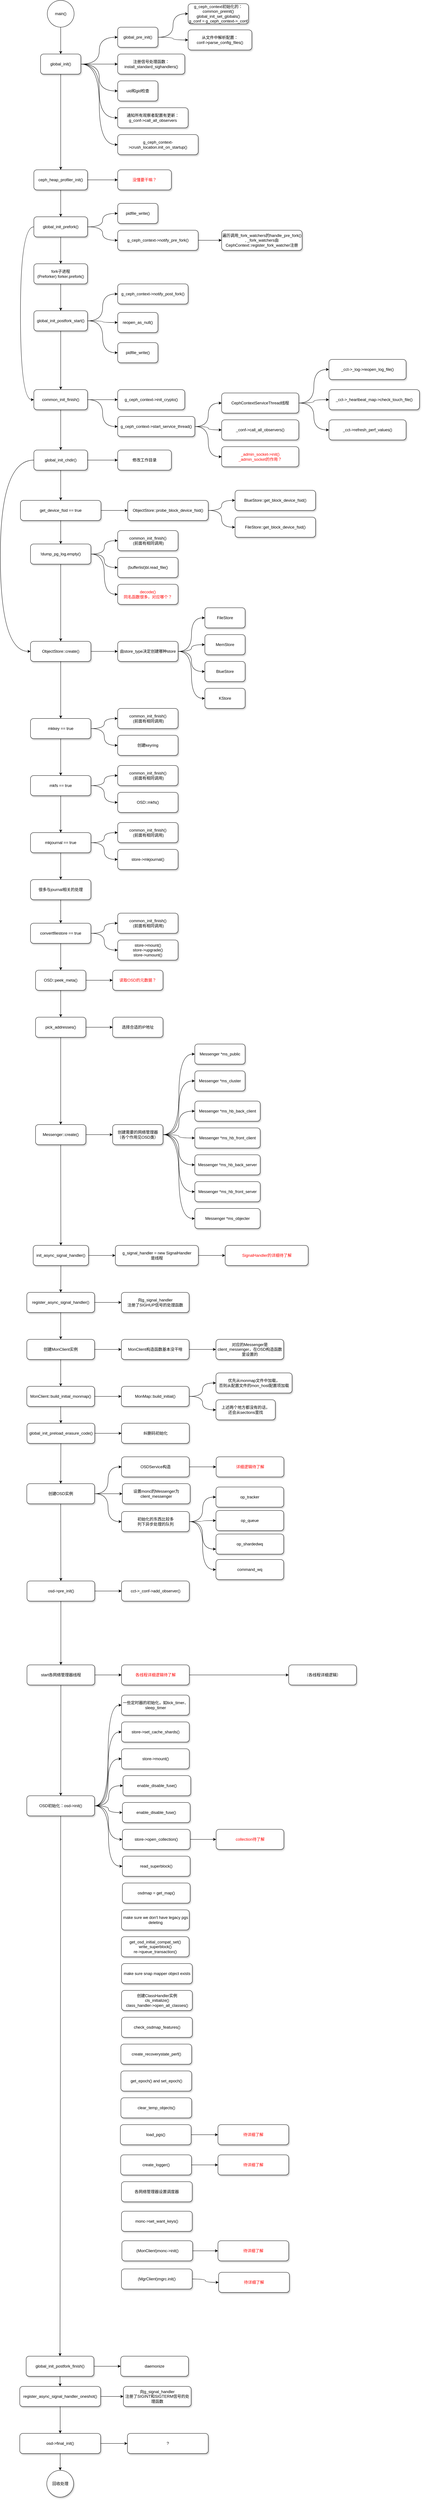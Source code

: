 <mxfile version="12.9.3" type="device" pages="2"><diagram id="4J0fPqKq3OK0aua4WjTj" name="代码逻辑"><mxGraphModel dx="3153" dy="2530" grid="1" gridSize="10" guides="1" tooltips="1" connect="1" arrows="1" fold="1" page="0" pageScale="1" pageWidth="827" pageHeight="1169" math="0" shadow="0"><root><mxCell id="0"/><mxCell id="1" parent="0"/><mxCell id="Bjcaam-kQcdzHkV8b_3s-2" value="" style="edgeStyle=orthogonalEdgeStyle;rounded=0;orthogonalLoop=1;jettySize=auto;html=1;" edge="1" parent="1" source="ZPDoE5qi_gukxz-FZVNQ-1"><mxGeometry relative="1" as="geometry"><mxPoint x="360" y="180" as="targetPoint"/></mxGeometry></mxCell><mxCell id="ZPDoE5qi_gukxz-FZVNQ-1" value="main()" style="ellipse;whiteSpace=wrap;html=1;aspect=fixed;" parent="1" vertex="1"><mxGeometry x="320" y="20" width="80" height="80" as="geometry"/></mxCell><mxCell id="Bjcaam-kQcdzHkV8b_3s-6" value="" style="edgeStyle=orthogonalEdgeStyle;rounded=0;orthogonalLoop=1;jettySize=auto;html=1;" edge="1" parent="1" source="Bjcaam-kQcdzHkV8b_3s-3" target="Bjcaam-kQcdzHkV8b_3s-5"><mxGeometry relative="1" as="geometry"/></mxCell><mxCell id="Bjcaam-kQcdzHkV8b_3s-8" value="" style="edgeStyle=orthogonalEdgeStyle;rounded=0;orthogonalLoop=1;jettySize=auto;html=1;curved=1;entryX=0;entryY=0.5;entryDx=0;entryDy=0;" edge="1" parent="1" source="Bjcaam-kQcdzHkV8b_3s-3" target="Bjcaam-kQcdzHkV8b_3s-7"><mxGeometry relative="1" as="geometry"/></mxCell><mxCell id="Bjcaam-kQcdzHkV8b_3s-3" value="global_init()" style="rounded=1;whiteSpace=wrap;html=1;shadow=1;" vertex="1" parent="1"><mxGeometry x="300" y="180" width="120" height="60" as="geometry"/></mxCell><mxCell id="Bjcaam-kQcdzHkV8b_3s-10" value="" style="edgeStyle=orthogonalEdgeStyle;rounded=0;orthogonalLoop=1;jettySize=auto;html=1;curved=1;entryX=0;entryY=0.5;entryDx=0;entryDy=0;" edge="1" parent="1" source="Bjcaam-kQcdzHkV8b_3s-7" target="Bjcaam-kQcdzHkV8b_3s-9"><mxGeometry relative="1" as="geometry"/></mxCell><mxCell id="Bjcaam-kQcdzHkV8b_3s-12" style="edgeStyle=orthogonalEdgeStyle;curved=1;rounded=0;orthogonalLoop=1;jettySize=auto;html=1;exitX=1;exitY=0.5;exitDx=0;exitDy=0;entryX=0;entryY=0.5;entryDx=0;entryDy=0;fontColor=#000000;" edge="1" parent="1" source="Bjcaam-kQcdzHkV8b_3s-7" target="Bjcaam-kQcdzHkV8b_3s-11"><mxGeometry relative="1" as="geometry"/></mxCell><mxCell id="Bjcaam-kQcdzHkV8b_3s-14" style="edgeStyle=orthogonalEdgeStyle;curved=1;rounded=0;orthogonalLoop=1;jettySize=auto;html=1;exitX=1;exitY=0.5;exitDx=0;exitDy=0;entryX=0;entryY=0.5;entryDx=0;entryDy=0;fontColor=#000000;" edge="1" parent="1" source="Bjcaam-kQcdzHkV8b_3s-3" target="Bjcaam-kQcdzHkV8b_3s-13"><mxGeometry relative="1" as="geometry"/></mxCell><mxCell id="Bjcaam-kQcdzHkV8b_3s-16" style="edgeStyle=orthogonalEdgeStyle;curved=1;rounded=0;orthogonalLoop=1;jettySize=auto;html=1;exitX=1;exitY=0.5;exitDx=0;exitDy=0;entryX=0;entryY=0.5;entryDx=0;entryDy=0;fontColor=#000000;" edge="1" parent="1" source="Bjcaam-kQcdzHkV8b_3s-3" target="Bjcaam-kQcdzHkV8b_3s-15"><mxGeometry relative="1" as="geometry"/></mxCell><mxCell id="Bjcaam-kQcdzHkV8b_3s-19" style="edgeStyle=orthogonalEdgeStyle;curved=1;rounded=0;orthogonalLoop=1;jettySize=auto;html=1;exitX=1;exitY=0.5;exitDx=0;exitDy=0;entryX=0;entryY=0.5;entryDx=0;entryDy=0;fontColor=#000000;" edge="1" parent="1" source="Bjcaam-kQcdzHkV8b_3s-3" target="Bjcaam-kQcdzHkV8b_3s-17"><mxGeometry relative="1" as="geometry"/></mxCell><mxCell id="Bjcaam-kQcdzHkV8b_3s-20" style="edgeStyle=orthogonalEdgeStyle;curved=1;rounded=0;orthogonalLoop=1;jettySize=auto;html=1;exitX=1;exitY=0.5;exitDx=0;exitDy=0;entryX=0;entryY=0.5;entryDx=0;entryDy=0;fontColor=#000000;" edge="1" parent="1" source="Bjcaam-kQcdzHkV8b_3s-3" target="Bjcaam-kQcdzHkV8b_3s-18"><mxGeometry relative="1" as="geometry"/></mxCell><mxCell id="Bjcaam-kQcdzHkV8b_3s-7" value="global_pre_init()" style="rounded=1;whiteSpace=wrap;html=1;shadow=1;" vertex="1" parent="1"><mxGeometry x="530" y="100" width="120" height="60" as="geometry"/></mxCell><mxCell id="Bjcaam-kQcdzHkV8b_3s-9" value="g_ceph_context初始化的：&lt;br&gt;&lt;div&gt;&lt;span&gt;common_preinit()&lt;/span&gt;&lt;/div&gt;global_init_set_globals()&lt;br&gt;g_conf = g_ceph_context-&amp;gt;_conf" style="rounded=1;whiteSpace=wrap;html=1;shadow=1;fontColor=#000000;align=center;" vertex="1" parent="1"><mxGeometry x="740" y="30" width="180" height="60" as="geometry"/></mxCell><mxCell id="Bjcaam-kQcdzHkV8b_3s-22" value="" style="edgeStyle=orthogonalEdgeStyle;curved=1;rounded=0;orthogonalLoop=1;jettySize=auto;html=1;fontColor=#000000;" edge="1" parent="1" source="Bjcaam-kQcdzHkV8b_3s-5" target="Bjcaam-kQcdzHkV8b_3s-21"><mxGeometry relative="1" as="geometry"/></mxCell><mxCell id="Bjcaam-kQcdzHkV8b_3s-24" value="" style="edgeStyle=orthogonalEdgeStyle;curved=1;rounded=0;orthogonalLoop=1;jettySize=auto;html=1;fontColor=#FF0000;" edge="1" parent="1" source="Bjcaam-kQcdzHkV8b_3s-5" target="Bjcaam-kQcdzHkV8b_3s-23"><mxGeometry relative="1" as="geometry"/></mxCell><mxCell id="Bjcaam-kQcdzHkV8b_3s-5" value="ceph_heap_profiler_init()" style="rounded=1;whiteSpace=wrap;html=1;shadow=1;" vertex="1" parent="1"><mxGeometry x="280" y="525" width="160" height="60" as="geometry"/></mxCell><mxCell id="Bjcaam-kQcdzHkV8b_3s-26" value="" style="edgeStyle=orthogonalEdgeStyle;curved=1;rounded=0;orthogonalLoop=1;jettySize=auto;html=1;fontColor=#FF0000;" edge="1" parent="1" source="Bjcaam-kQcdzHkV8b_3s-23" target="Bjcaam-kQcdzHkV8b_3s-25"><mxGeometry relative="1" as="geometry"/></mxCell><mxCell id="Bjcaam-kQcdzHkV8b_3s-28" style="edgeStyle=orthogonalEdgeStyle;curved=1;rounded=0;orthogonalLoop=1;jettySize=auto;html=1;exitX=1;exitY=0.5;exitDx=0;exitDy=0;entryX=0;entryY=0.5;entryDx=0;entryDy=0;fontColor=#000000;" edge="1" parent="1" source="Bjcaam-kQcdzHkV8b_3s-23" target="Bjcaam-kQcdzHkV8b_3s-27"><mxGeometry relative="1" as="geometry"/></mxCell><mxCell id="Bjcaam-kQcdzHkV8b_3s-32" value="" style="edgeStyle=orthogonalEdgeStyle;curved=1;rounded=0;orthogonalLoop=1;jettySize=auto;html=1;fontColor=#000000;" edge="1" parent="1" source="Bjcaam-kQcdzHkV8b_3s-23" target="Bjcaam-kQcdzHkV8b_3s-31"><mxGeometry relative="1" as="geometry"/></mxCell><mxCell id="Bjcaam-kQcdzHkV8b_3s-47" style="edgeStyle=orthogonalEdgeStyle;curved=1;rounded=0;orthogonalLoop=1;jettySize=auto;html=1;exitX=0;exitY=0.5;exitDx=0;exitDy=0;entryX=0;entryY=0.5;entryDx=0;entryDy=0;fontColor=#000000;" edge="1" parent="1" source="Bjcaam-kQcdzHkV8b_3s-23" target="Bjcaam-kQcdzHkV8b_3s-36"><mxGeometry relative="1" as="geometry"><Array as="points"><mxPoint x="240" y="695"/><mxPoint x="240" y="1210"/></Array></mxGeometry></mxCell><mxCell id="Bjcaam-kQcdzHkV8b_3s-23" value="global_init_prefork()" style="rounded=1;whiteSpace=wrap;html=1;shadow=1;" vertex="1" parent="1"><mxGeometry x="280" y="665" width="160" height="60" as="geometry"/></mxCell><mxCell id="Bjcaam-kQcdzHkV8b_3s-34" value="" style="edgeStyle=orthogonalEdgeStyle;curved=1;rounded=0;orthogonalLoop=1;jettySize=auto;html=1;fontColor=#000000;" edge="1" parent="1" source="Bjcaam-kQcdzHkV8b_3s-31" target="Bjcaam-kQcdzHkV8b_3s-33"><mxGeometry relative="1" as="geometry"/></mxCell><mxCell id="Bjcaam-kQcdzHkV8b_3s-31" value="fork子进程&lt;br&gt;(Preforker) forker.prefork()" style="rounded=1;whiteSpace=wrap;html=1;shadow=1;" vertex="1" parent="1"><mxGeometry x="280" y="805" width="160" height="60" as="geometry"/></mxCell><mxCell id="Bjcaam-kQcdzHkV8b_3s-37" value="" style="edgeStyle=orthogonalEdgeStyle;curved=1;rounded=0;orthogonalLoop=1;jettySize=auto;html=1;fontColor=#000000;" edge="1" parent="1" source="Bjcaam-kQcdzHkV8b_3s-33" target="Bjcaam-kQcdzHkV8b_3s-36"><mxGeometry relative="1" as="geometry"/></mxCell><mxCell id="Bjcaam-kQcdzHkV8b_3s-40" value="" style="edgeStyle=orthogonalEdgeStyle;curved=1;rounded=0;orthogonalLoop=1;jettySize=auto;html=1;fontColor=#000000;entryX=0;entryY=0.5;entryDx=0;entryDy=0;" edge="1" parent="1" source="Bjcaam-kQcdzHkV8b_3s-33" target="Bjcaam-kQcdzHkV8b_3s-39"><mxGeometry relative="1" as="geometry"/></mxCell><mxCell id="Bjcaam-kQcdzHkV8b_3s-43" style="edgeStyle=orthogonalEdgeStyle;curved=1;rounded=0;orthogonalLoop=1;jettySize=auto;html=1;exitX=1;exitY=0.5;exitDx=0;exitDy=0;entryX=0;entryY=0.5;entryDx=0;entryDy=0;fontColor=#000000;" edge="1" parent="1" source="Bjcaam-kQcdzHkV8b_3s-33" target="Bjcaam-kQcdzHkV8b_3s-41"><mxGeometry relative="1" as="geometry"/></mxCell><mxCell id="Bjcaam-kQcdzHkV8b_3s-44" style="edgeStyle=orthogonalEdgeStyle;curved=1;rounded=0;orthogonalLoop=1;jettySize=auto;html=1;exitX=1;exitY=0.5;exitDx=0;exitDy=0;entryX=0;entryY=0.5;entryDx=0;entryDy=0;fontColor=#000000;" edge="1" parent="1" source="Bjcaam-kQcdzHkV8b_3s-33" target="Bjcaam-kQcdzHkV8b_3s-42"><mxGeometry relative="1" as="geometry"/></mxCell><mxCell id="Bjcaam-kQcdzHkV8b_3s-33" value="global_init_postfork_start()" style="rounded=1;whiteSpace=wrap;html=1;shadow=1;" vertex="1" parent="1"><mxGeometry x="280" y="945" width="160" height="60" as="geometry"/></mxCell><mxCell id="Bjcaam-kQcdzHkV8b_3s-39" value="g_ceph_context-&amp;gt;notify_post_fork()" style="rounded=1;whiteSpace=wrap;html=1;shadow=1;" vertex="1" parent="1"><mxGeometry x="530" y="865" width="210" height="60" as="geometry"/></mxCell><mxCell id="Bjcaam-kQcdzHkV8b_3s-46" value="" style="edgeStyle=orthogonalEdgeStyle;curved=1;rounded=0;orthogonalLoop=1;jettySize=auto;html=1;fontColor=#000000;" edge="1" parent="1" source="Bjcaam-kQcdzHkV8b_3s-36" target="Bjcaam-kQcdzHkV8b_3s-45"><mxGeometry relative="1" as="geometry"/></mxCell><mxCell id="Bjcaam-kQcdzHkV8b_3s-57" style="edgeStyle=orthogonalEdgeStyle;curved=1;rounded=0;orthogonalLoop=1;jettySize=auto;html=1;exitX=1;exitY=0.5;exitDx=0;exitDy=0;entryX=0;entryY=0.5;entryDx=0;entryDy=0;fontColor=#000000;" edge="1" parent="1" source="Bjcaam-kQcdzHkV8b_3s-36" target="Bjcaam-kQcdzHkV8b_3s-48"><mxGeometry relative="1" as="geometry"/></mxCell><mxCell id="Bjcaam-kQcdzHkV8b_3s-64" value="" style="edgeStyle=orthogonalEdgeStyle;curved=1;rounded=0;orthogonalLoop=1;jettySize=auto;html=1;fontColor=#000000;" edge="1" parent="1" source="Bjcaam-kQcdzHkV8b_3s-36" target="Bjcaam-kQcdzHkV8b_3s-63"><mxGeometry relative="1" as="geometry"/></mxCell><mxCell id="Bjcaam-kQcdzHkV8b_3s-36" value="common_init_finish()" style="rounded=1;whiteSpace=wrap;html=1;shadow=1;" vertex="1" parent="1"><mxGeometry x="280" y="1180" width="160" height="60" as="geometry"/></mxCell><mxCell id="Bjcaam-kQcdzHkV8b_3s-66" value="" style="edgeStyle=orthogonalEdgeStyle;curved=1;rounded=0;orthogonalLoop=1;jettySize=auto;html=1;fontColor=#000000;" edge="1" parent="1" source="Bjcaam-kQcdzHkV8b_3s-63" target="Bjcaam-kQcdzHkV8b_3s-65"><mxGeometry relative="1" as="geometry"/></mxCell><mxCell id="Bjcaam-kQcdzHkV8b_3s-68" value="" style="edgeStyle=orthogonalEdgeStyle;curved=1;rounded=0;orthogonalLoop=1;jettySize=auto;html=1;fontColor=#000000;entryX=0.5;entryY=0;entryDx=0;entryDy=0;" edge="1" parent="1" source="Bjcaam-kQcdzHkV8b_3s-63" target="aAezPtYLwHulrUx246e2-5"><mxGeometry relative="1" as="geometry"/></mxCell><mxCell id="DpOM8YbTIax66V3Ycbwh-7" style="edgeStyle=orthogonalEdgeStyle;curved=1;rounded=0;orthogonalLoop=1;jettySize=auto;html=1;exitX=0;exitY=0.5;exitDx=0;exitDy=0;entryX=0;entryY=0.5;entryDx=0;entryDy=0;fontColor=#FF0000;" edge="1" parent="1" source="Bjcaam-kQcdzHkV8b_3s-63" target="DpOM8YbTIax66V3Ycbwh-5"><mxGeometry relative="1" as="geometry"><Array as="points"><mxPoint x="180" y="1390"/><mxPoint x="180" y="1960"/></Array></mxGeometry></mxCell><mxCell id="Bjcaam-kQcdzHkV8b_3s-63" value="global_init_chdir()" style="rounded=1;whiteSpace=wrap;html=1;shadow=1;" vertex="1" parent="1"><mxGeometry x="280" y="1360" width="160" height="60" as="geometry"/></mxCell><mxCell id="Bjcaam-kQcdzHkV8b_3s-70" value="" style="edgeStyle=orthogonalEdgeStyle;curved=1;rounded=0;orthogonalLoop=1;jettySize=auto;html=1;fontColor=#000000;" edge="1" parent="1" source="Bjcaam-kQcdzHkV8b_3s-67" target="Bjcaam-kQcdzHkV8b_3s-69"><mxGeometry relative="1" as="geometry"/></mxCell><mxCell id="aAezPtYLwHulrUx246e2-2" value="" style="edgeStyle=orthogonalEdgeStyle;curved=1;rounded=0;orthogonalLoop=1;jettySize=auto;html=1;fontColor=#FF0000;exitX=0.5;exitY=1;exitDx=0;exitDy=0;" edge="1" parent="1" source="aAezPtYLwHulrUx246e2-5" target="aAezPtYLwHulrUx246e2-1"><mxGeometry relative="1" as="geometry"/></mxCell><mxCell id="Bjcaam-kQcdzHkV8b_3s-67" value="ObjectStore::probe_block_device_fsid()" style="rounded=1;whiteSpace=wrap;html=1;shadow=1;" vertex="1" parent="1"><mxGeometry x="560" y="1510" width="240" height="60" as="geometry"/></mxCell><mxCell id="aAezPtYLwHulrUx246e2-7" value="" style="edgeStyle=orthogonalEdgeStyle;curved=1;rounded=0;orthogonalLoop=1;jettySize=auto;html=1;fontColor=#FF0000;" edge="1" parent="1" source="aAezPtYLwHulrUx246e2-5" target="Bjcaam-kQcdzHkV8b_3s-67"><mxGeometry relative="1" as="geometry"/></mxCell><mxCell id="aAezPtYLwHulrUx246e2-5" value="get_device_fsid == true" style="rounded=1;whiteSpace=wrap;html=1;shadow=1;" vertex="1" parent="1"><mxGeometry x="240" y="1510" width="240" height="60" as="geometry"/></mxCell><mxCell id="aAezPtYLwHulrUx246e2-4" value="" style="edgeStyle=orthogonalEdgeStyle;curved=1;rounded=0;orthogonalLoop=1;jettySize=auto;html=1;fontColor=#FF0000;" edge="1" parent="1" source="aAezPtYLwHulrUx246e2-1" target="aAezPtYLwHulrUx246e2-3"><mxGeometry relative="1" as="geometry"/></mxCell><mxCell id="DpOM8YbTIax66V3Ycbwh-6" value="" style="edgeStyle=orthogonalEdgeStyle;curved=1;rounded=0;orthogonalLoop=1;jettySize=auto;html=1;fontColor=#FF0000;" edge="1" parent="1" source="aAezPtYLwHulrUx246e2-1" target="DpOM8YbTIax66V3Ycbwh-5"><mxGeometry relative="1" as="geometry"/></mxCell><mxCell id="aAezPtYLwHulrUx246e2-1" value="!dump_pg_log.empty()" style="rounded=1;whiteSpace=wrap;html=1;shadow=1;" vertex="1" parent="1"><mxGeometry x="270" y="1640" width="180" height="60" as="geometry"/></mxCell><mxCell id="8Kj-GoYspLghHGdjcIQe-2" value="" style="edgeStyle=orthogonalEdgeStyle;curved=1;rounded=0;orthogonalLoop=1;jettySize=auto;html=1;fontColor=#FF0000;" edge="1" parent="1" source="DpOM8YbTIax66V3Ycbwh-5" target="8Kj-GoYspLghHGdjcIQe-1"><mxGeometry relative="1" as="geometry"/></mxCell><mxCell id="8Kj-GoYspLghHGdjcIQe-12" value="" style="edgeStyle=orthogonalEdgeStyle;curved=1;rounded=0;orthogonalLoop=1;jettySize=auto;html=1;fontColor=#FF0000;" edge="1" parent="1" source="DpOM8YbTIax66V3Ycbwh-5" target="8Kj-GoYspLghHGdjcIQe-11"><mxGeometry relative="1" as="geometry"/></mxCell><mxCell id="DpOM8YbTIax66V3Ycbwh-5" value="ObjectStore::create()" style="rounded=1;whiteSpace=wrap;html=1;shadow=1;" vertex="1" parent="1"><mxGeometry x="270" y="1930" width="180" height="60" as="geometry"/></mxCell><mxCell id="8Kj-GoYspLghHGdjcIQe-14" value="" style="edgeStyle=orthogonalEdgeStyle;curved=1;rounded=0;orthogonalLoop=1;jettySize=auto;html=1;fontColor=#FF0000;" edge="1" parent="1" source="8Kj-GoYspLghHGdjcIQe-11" target="8Kj-GoYspLghHGdjcIQe-13"><mxGeometry relative="1" as="geometry"/></mxCell><mxCell id="8Kj-GoYspLghHGdjcIQe-18" value="" style="edgeStyle=orthogonalEdgeStyle;curved=1;rounded=0;orthogonalLoop=1;jettySize=auto;html=1;fontColor=#FF0000;" edge="1" parent="1" source="8Kj-GoYspLghHGdjcIQe-11" target="8Kj-GoYspLghHGdjcIQe-17"><mxGeometry relative="1" as="geometry"/></mxCell><mxCell id="8Kj-GoYspLghHGdjcIQe-11" value="mkkey == true" style="rounded=1;whiteSpace=wrap;html=1;shadow=1;" vertex="1" parent="1"><mxGeometry x="270" y="2160" width="180" height="60" as="geometry"/></mxCell><mxCell id="8Kj-GoYspLghHGdjcIQe-20" value="" style="edgeStyle=orthogonalEdgeStyle;curved=1;rounded=0;orthogonalLoop=1;jettySize=auto;html=1;fontColor=#FF0000;" edge="1" parent="1" source="8Kj-GoYspLghHGdjcIQe-17" target="8Kj-GoYspLghHGdjcIQe-19"><mxGeometry relative="1" as="geometry"/></mxCell><mxCell id="8Kj-GoYspLghHGdjcIQe-29" value="" style="edgeStyle=orthogonalEdgeStyle;curved=1;rounded=0;orthogonalLoop=1;jettySize=auto;html=1;fontColor=#FF0000;entryX=0.5;entryY=0;entryDx=0;entryDy=0;" edge="1" parent="1" source="8Kj-GoYspLghHGdjcIQe-17" target="8Kj-GoYspLghHGdjcIQe-24"><mxGeometry relative="1" as="geometry"><mxPoint x="360" y="2470" as="targetPoint"/></mxGeometry></mxCell><mxCell id="8Kj-GoYspLghHGdjcIQe-17" value="mkfs == true" style="rounded=1;whiteSpace=wrap;html=1;shadow=1;" vertex="1" parent="1"><mxGeometry x="270" y="2330" width="180" height="60" as="geometry"/></mxCell><mxCell id="8Kj-GoYspLghHGdjcIQe-16" value="" style="edgeStyle=orthogonalEdgeStyle;curved=1;rounded=0;orthogonalLoop=1;jettySize=auto;html=1;fontColor=#FF0000;exitX=1;exitY=0.5;exitDx=0;exitDy=0;entryX=0;entryY=0.5;entryDx=0;entryDy=0;" edge="1" parent="1" source="8Kj-GoYspLghHGdjcIQe-11" target="8Kj-GoYspLghHGdjcIQe-15"><mxGeometry relative="1" as="geometry"/></mxCell><mxCell id="8Kj-GoYspLghHGdjcIQe-13" value="common_init_finish()&lt;br&gt;&amp;nbsp;(前面有相同调用)" style="rounded=1;whiteSpace=wrap;html=1;shadow=1;" vertex="1" parent="1"><mxGeometry x="530" y="2130" width="180" height="60" as="geometry"/></mxCell><mxCell id="8Kj-GoYspLghHGdjcIQe-15" value="创建keyring" style="rounded=1;whiteSpace=wrap;html=1;shadow=1;" vertex="1" parent="1"><mxGeometry x="530" y="2210" width="180" height="60" as="geometry"/></mxCell><mxCell id="8Kj-GoYspLghHGdjcIQe-4" value="" style="edgeStyle=orthogonalEdgeStyle;curved=1;rounded=0;orthogonalLoop=1;jettySize=auto;html=1;fontColor=#FF0000;entryX=0;entryY=0.5;entryDx=0;entryDy=0;" edge="1" parent="1" source="8Kj-GoYspLghHGdjcIQe-1" target="8Kj-GoYspLghHGdjcIQe-3"><mxGeometry relative="1" as="geometry"/></mxCell><mxCell id="8Kj-GoYspLghHGdjcIQe-1" value="由store_type决定创建哪种store" style="rounded=1;whiteSpace=wrap;html=1;shadow=1;" vertex="1" parent="1"><mxGeometry x="530" y="1930" width="180" height="60" as="geometry"/></mxCell><mxCell id="8Kj-GoYspLghHGdjcIQe-6" value="" style="edgeStyle=orthogonalEdgeStyle;curved=1;rounded=0;orthogonalLoop=1;jettySize=auto;html=1;fontColor=#FF0000;exitX=1;exitY=0.5;exitDx=0;exitDy=0;entryX=0;entryY=0.5;entryDx=0;entryDy=0;" edge="1" parent="1" source="8Kj-GoYspLghHGdjcIQe-1" target="8Kj-GoYspLghHGdjcIQe-5"><mxGeometry relative="1" as="geometry"/></mxCell><mxCell id="8Kj-GoYspLghHGdjcIQe-3" value="FileStore" style="rounded=1;whiteSpace=wrap;html=1;shadow=1;" vertex="1" parent="1"><mxGeometry x="790" y="1830" width="120" height="60" as="geometry"/></mxCell><mxCell id="8Kj-GoYspLghHGdjcIQe-8" value="" style="edgeStyle=orthogonalEdgeStyle;curved=1;rounded=0;orthogonalLoop=1;jettySize=auto;html=1;fontColor=#FF0000;exitX=1;exitY=0.5;exitDx=0;exitDy=0;entryX=0;entryY=0.5;entryDx=0;entryDy=0;" edge="1" parent="1" source="8Kj-GoYspLghHGdjcIQe-1" target="8Kj-GoYspLghHGdjcIQe-7"><mxGeometry relative="1" as="geometry"/></mxCell><mxCell id="8Kj-GoYspLghHGdjcIQe-5" value="MemStore" style="rounded=1;whiteSpace=wrap;html=1;shadow=1;" vertex="1" parent="1"><mxGeometry x="790" y="1910" width="120" height="60" as="geometry"/></mxCell><mxCell id="8Kj-GoYspLghHGdjcIQe-10" value="" style="edgeStyle=orthogonalEdgeStyle;curved=1;rounded=0;orthogonalLoop=1;jettySize=auto;html=1;fontColor=#FF0000;exitX=1;exitY=0.5;exitDx=0;exitDy=0;entryX=0;entryY=0.5;entryDx=0;entryDy=0;" edge="1" parent="1" source="8Kj-GoYspLghHGdjcIQe-1" target="8Kj-GoYspLghHGdjcIQe-9"><mxGeometry relative="1" as="geometry"/></mxCell><mxCell id="8Kj-GoYspLghHGdjcIQe-7" value="BlueStore" style="rounded=1;whiteSpace=wrap;html=1;shadow=1;" vertex="1" parent="1"><mxGeometry x="790" y="1990" width="120" height="60" as="geometry"/></mxCell><mxCell id="8Kj-GoYspLghHGdjcIQe-9" value="KStore" style="rounded=1;whiteSpace=wrap;html=1;shadow=1;" vertex="1" parent="1"><mxGeometry x="790" y="2070" width="120" height="60" as="geometry"/></mxCell><mxCell id="DpOM8YbTIax66V3Ycbwh-2" value="" style="edgeStyle=orthogonalEdgeStyle;curved=1;rounded=0;orthogonalLoop=1;jettySize=auto;html=1;fontColor=#FF0000;exitX=1;exitY=0.5;exitDx=0;exitDy=0;entryX=0;entryY=0.5;entryDx=0;entryDy=0;" edge="1" parent="1" source="aAezPtYLwHulrUx246e2-1" target="DpOM8YbTIax66V3Ycbwh-1"><mxGeometry relative="1" as="geometry"/></mxCell><mxCell id="aAezPtYLwHulrUx246e2-3" value="common_init_finish()&lt;br&gt;&amp;nbsp;(前面有相同调用)" style="rounded=1;whiteSpace=wrap;html=1;shadow=1;" vertex="1" parent="1"><mxGeometry x="530" y="1600" width="180" height="60" as="geometry"/></mxCell><mxCell id="DpOM8YbTIax66V3Ycbwh-4" value="" style="edgeStyle=orthogonalEdgeStyle;curved=1;rounded=0;orthogonalLoop=1;jettySize=auto;html=1;fontColor=#FF0000;exitX=1;exitY=0.5;exitDx=0;exitDy=0;entryX=0;entryY=0.5;entryDx=0;entryDy=0;" edge="1" parent="1" source="aAezPtYLwHulrUx246e2-1" target="DpOM8YbTIax66V3Ycbwh-3"><mxGeometry relative="1" as="geometry"/></mxCell><mxCell id="DpOM8YbTIax66V3Ycbwh-1" value="(bufferlist)bl.read_file()" style="rounded=1;whiteSpace=wrap;html=1;shadow=1;" vertex="1" parent="1"><mxGeometry x="530" y="1680" width="180" height="60" as="geometry"/></mxCell><mxCell id="DpOM8YbTIax66V3Ycbwh-3" value="decode()&lt;br&gt;同名函数很多，对应哪个？" style="rounded=1;whiteSpace=wrap;html=1;shadow=1;fontColor=#FF0000;" vertex="1" parent="1"><mxGeometry x="530" y="1760" width="180" height="60" as="geometry"/></mxCell><mxCell id="Bjcaam-kQcdzHkV8b_3s-72" value="" style="edgeStyle=orthogonalEdgeStyle;curved=1;rounded=0;orthogonalLoop=1;jettySize=auto;html=1;fontColor=#000000;entryX=0;entryY=0.5;entryDx=0;entryDy=0;exitX=1;exitY=0.5;exitDx=0;exitDy=0;" edge="1" parent="1" source="Bjcaam-kQcdzHkV8b_3s-67" target="Bjcaam-kQcdzHkV8b_3s-71"><mxGeometry relative="1" as="geometry"/></mxCell><mxCell id="Bjcaam-kQcdzHkV8b_3s-69" value="BlueStore::get_block_device_fsid()" style="rounded=1;whiteSpace=wrap;html=1;shadow=1;" vertex="1" parent="1"><mxGeometry x="880" y="1480" width="240" height="60" as="geometry"/></mxCell><mxCell id="Bjcaam-kQcdzHkV8b_3s-71" value="FileStore::get_block_device_fsid()" style="rounded=1;whiteSpace=wrap;html=1;shadow=1;" vertex="1" parent="1"><mxGeometry x="880" y="1560" width="240" height="60" as="geometry"/></mxCell><mxCell id="Bjcaam-kQcdzHkV8b_3s-65" value="修改工作目录" style="rounded=1;whiteSpace=wrap;html=1;shadow=1;" vertex="1" parent="1"><mxGeometry x="530" y="1360" width="160" height="60" as="geometry"/></mxCell><mxCell id="Bjcaam-kQcdzHkV8b_3s-45" value="g_ceph_context-&amp;gt;init_crypto()" style="rounded=1;whiteSpace=wrap;html=1;shadow=1;" vertex="1" parent="1"><mxGeometry x="530" y="1180" width="200" height="60" as="geometry"/></mxCell><mxCell id="Bjcaam-kQcdzHkV8b_3s-30" value="" style="edgeStyle=orthogonalEdgeStyle;curved=1;rounded=0;orthogonalLoop=1;jettySize=auto;html=1;fontColor=#000000;" edge="1" parent="1" source="Bjcaam-kQcdzHkV8b_3s-25" target="Bjcaam-kQcdzHkV8b_3s-29"><mxGeometry relative="1" as="geometry"/></mxCell><mxCell id="Bjcaam-kQcdzHkV8b_3s-25" value="g_ceph_context-&amp;gt;notify_pre_fork()" style="rounded=1;whiteSpace=wrap;html=1;shadow=1;" vertex="1" parent="1"><mxGeometry x="530" y="705" width="240" height="60" as="geometry"/></mxCell><mxCell id="Bjcaam-kQcdzHkV8b_3s-29" value="遍历调用_fork_watchers的handle_pre_fork()&lt;br&gt;, _fork_watchers由CephContext::register_fork_watcher注册" style="rounded=1;whiteSpace=wrap;html=1;shadow=1;" vertex="1" parent="1"><mxGeometry x="840" y="705" width="240" height="60" as="geometry"/></mxCell><mxCell id="Bjcaam-kQcdzHkV8b_3s-21" value="没懂要干嘛？" style="rounded=1;whiteSpace=wrap;html=1;shadow=1;fontColor=#FF0000;" vertex="1" parent="1"><mxGeometry x="530" y="525" width="160" height="60" as="geometry"/></mxCell><mxCell id="Bjcaam-kQcdzHkV8b_3s-11" value="从文件中解析配置：&lt;br&gt;conf-&amp;gt;parse_config_files()" style="rounded=1;whiteSpace=wrap;html=1;shadow=1;fontColor=#000000;align=center;" vertex="1" parent="1"><mxGeometry x="740" y="108" width="190" height="60" as="geometry"/></mxCell><mxCell id="Bjcaam-kQcdzHkV8b_3s-13" value="注册信号处理函数：&lt;br&gt;install_standard_sighandlers()" style="rounded=1;whiteSpace=wrap;html=1;shadow=1;fontColor=#000000;align=center;" vertex="1" parent="1"><mxGeometry x="530" y="180" width="200" height="60" as="geometry"/></mxCell><mxCell id="Bjcaam-kQcdzHkV8b_3s-15" value="uid和gid检查" style="rounded=1;whiteSpace=wrap;html=1;shadow=1;fontColor=#000000;align=center;" vertex="1" parent="1"><mxGeometry x="530" y="260" width="120" height="60" as="geometry"/></mxCell><mxCell id="Bjcaam-kQcdzHkV8b_3s-17" value="通知所有观察者配置有更新：&lt;br&gt;g_conf-&amp;gt;call_all_observers" style="rounded=1;whiteSpace=wrap;html=1;shadow=1;fontColor=#000000;align=center;" vertex="1" parent="1"><mxGeometry x="530" y="340" width="210" height="60" as="geometry"/></mxCell><mxCell id="Bjcaam-kQcdzHkV8b_3s-18" value="g_ceph_context-&amp;gt;crush_location.init_on_startup()" style="rounded=1;whiteSpace=wrap;html=1;shadow=1;fontColor=#000000;align=center;" vertex="1" parent="1"><mxGeometry x="530" y="420" width="240" height="60" as="geometry"/></mxCell><mxCell id="Bjcaam-kQcdzHkV8b_3s-27" value="pidfile_write()" style="rounded=1;whiteSpace=wrap;html=1;shadow=1;fontColor=#000000;align=center;" vertex="1" parent="1"><mxGeometry x="530" y="625" width="120" height="60" as="geometry"/></mxCell><mxCell id="Bjcaam-kQcdzHkV8b_3s-41" value="reopen_as_null()" style="rounded=1;whiteSpace=wrap;html=1;shadow=1;fontColor=#000000;align=center;" vertex="1" parent="1"><mxGeometry x="530" y="950" width="120" height="60" as="geometry"/></mxCell><mxCell id="Bjcaam-kQcdzHkV8b_3s-42" value="pidfile_write()" style="rounded=1;whiteSpace=wrap;html=1;shadow=1;fontColor=#000000;align=center;" vertex="1" parent="1"><mxGeometry x="530" y="1040" width="120" height="60" as="geometry"/></mxCell><mxCell id="Bjcaam-kQcdzHkV8b_3s-50" value="" style="edgeStyle=orthogonalEdgeStyle;curved=1;rounded=0;orthogonalLoop=1;jettySize=auto;html=1;fontColor=#000000;entryX=0;entryY=0.5;entryDx=0;entryDy=0;" edge="1" parent="1" source="Bjcaam-kQcdzHkV8b_3s-48" target="Bjcaam-kQcdzHkV8b_3s-49"><mxGeometry relative="1" as="geometry"/></mxCell><mxCell id="Bjcaam-kQcdzHkV8b_3s-48" value="g_ceph_context-&amp;gt;start_service_thread()" style="rounded=1;whiteSpace=wrap;html=1;shadow=1;fontColor=#000000;align=center;" vertex="1" parent="1"><mxGeometry x="530" y="1260" width="230" height="60" as="geometry"/></mxCell><mxCell id="Bjcaam-kQcdzHkV8b_3s-52" value="" style="edgeStyle=orthogonalEdgeStyle;curved=1;rounded=0;orthogonalLoop=1;jettySize=auto;html=1;fontColor=#000000;entryX=0;entryY=0.5;entryDx=0;entryDy=0;" edge="1" parent="1" source="Bjcaam-kQcdzHkV8b_3s-49" target="Bjcaam-kQcdzHkV8b_3s-51"><mxGeometry relative="1" as="geometry"/></mxCell><mxCell id="Bjcaam-kQcdzHkV8b_3s-60" value="" style="edgeStyle=orthogonalEdgeStyle;curved=1;rounded=0;orthogonalLoop=1;jettySize=auto;html=1;fontColor=#000000;exitX=1;exitY=0.5;exitDx=0;exitDy=0;entryX=0;entryY=0.5;entryDx=0;entryDy=0;" edge="1" parent="1" source="Bjcaam-kQcdzHkV8b_3s-48" target="Bjcaam-kQcdzHkV8b_3s-59"><mxGeometry relative="1" as="geometry"/></mxCell><mxCell id="Bjcaam-kQcdzHkV8b_3s-49" value="CephContextServiceThread线程" style="rounded=1;whiteSpace=wrap;html=1;shadow=1;fontColor=#000000;align=center;" vertex="1" parent="1"><mxGeometry x="840" y="1190" width="230" height="60" as="geometry"/></mxCell><mxCell id="Bjcaam-kQcdzHkV8b_3s-62" value="" style="edgeStyle=orthogonalEdgeStyle;curved=1;rounded=0;orthogonalLoop=1;jettySize=auto;html=1;fontColor=#000000;exitX=1;exitY=0.5;exitDx=0;exitDy=0;entryX=0;entryY=0.5;entryDx=0;entryDy=0;" edge="1" parent="1" source="Bjcaam-kQcdzHkV8b_3s-48" target="Bjcaam-kQcdzHkV8b_3s-61"><mxGeometry relative="1" as="geometry"/></mxCell><mxCell id="Bjcaam-kQcdzHkV8b_3s-59" value="_conf-&amp;gt;call_all_observers()" style="rounded=1;whiteSpace=wrap;html=1;shadow=1;fontColor=#000000;align=center;" vertex="1" parent="1"><mxGeometry x="840" y="1270" width="230" height="60" as="geometry"/></mxCell><mxCell id="Bjcaam-kQcdzHkV8b_3s-61" value="&lt;font color=&quot;#ff0000&quot;&gt;_admin_socket-&amp;gt;init()&lt;br&gt;_admin_socket的作用？&lt;/font&gt;" style="rounded=1;whiteSpace=wrap;html=1;shadow=1;fontColor=#000000;align=center;" vertex="1" parent="1"><mxGeometry x="840" y="1350" width="230" height="60" as="geometry"/></mxCell><mxCell id="Bjcaam-kQcdzHkV8b_3s-54" value="" style="edgeStyle=orthogonalEdgeStyle;curved=1;rounded=0;orthogonalLoop=1;jettySize=auto;html=1;fontColor=#000000;exitX=1;exitY=0.5;exitDx=0;exitDy=0;" edge="1" parent="1" source="Bjcaam-kQcdzHkV8b_3s-49" target="Bjcaam-kQcdzHkV8b_3s-53"><mxGeometry relative="1" as="geometry"/></mxCell><mxCell id="Bjcaam-kQcdzHkV8b_3s-51" value="_cct-&amp;gt;_log-&amp;gt;reopen_log_file()" style="rounded=1;whiteSpace=wrap;html=1;shadow=1;fontColor=#000000;align=center;" vertex="1" parent="1"><mxGeometry x="1160" y="1090" width="230" height="60" as="geometry"/></mxCell><mxCell id="Bjcaam-kQcdzHkV8b_3s-56" value="" style="edgeStyle=orthogonalEdgeStyle;curved=1;rounded=0;orthogonalLoop=1;jettySize=auto;html=1;fontColor=#000000;exitX=1;exitY=0.5;exitDx=0;exitDy=0;entryX=0;entryY=0.5;entryDx=0;entryDy=0;" edge="1" parent="1" source="Bjcaam-kQcdzHkV8b_3s-49" target="Bjcaam-kQcdzHkV8b_3s-55"><mxGeometry relative="1" as="geometry"/></mxCell><mxCell id="Bjcaam-kQcdzHkV8b_3s-53" value="_cct-&amp;gt;_heartbeat_map-&amp;gt;check_touch_file()" style="rounded=1;whiteSpace=wrap;html=1;shadow=1;fontColor=#000000;align=center;" vertex="1" parent="1"><mxGeometry x="1160" y="1180" width="270" height="60" as="geometry"/></mxCell><mxCell id="Bjcaam-kQcdzHkV8b_3s-55" value="_cct-&amp;gt;refresh_perf_values()" style="rounded=1;whiteSpace=wrap;html=1;shadow=1;fontColor=#000000;align=center;" vertex="1" parent="1"><mxGeometry x="1160" y="1270" width="230" height="60" as="geometry"/></mxCell><mxCell id="8Kj-GoYspLghHGdjcIQe-22" value="" style="edgeStyle=orthogonalEdgeStyle;curved=1;rounded=0;orthogonalLoop=1;jettySize=auto;html=1;fontColor=#FF0000;exitX=1;exitY=0.5;exitDx=0;exitDy=0;entryX=0;entryY=0.5;entryDx=0;entryDy=0;" edge="1" parent="1" source="8Kj-GoYspLghHGdjcIQe-17" target="8Kj-GoYspLghHGdjcIQe-21"><mxGeometry relative="1" as="geometry"/></mxCell><mxCell id="8Kj-GoYspLghHGdjcIQe-19" value="common_init_finish()&lt;br&gt;&amp;nbsp;(前面有相同调用)" style="rounded=1;whiteSpace=wrap;html=1;shadow=1;" vertex="1" parent="1"><mxGeometry x="530" y="2300" width="180" height="60" as="geometry"/></mxCell><mxCell id="8Kj-GoYspLghHGdjcIQe-21" value="OSD::mkfs()" style="rounded=1;whiteSpace=wrap;html=1;shadow=1;" vertex="1" parent="1"><mxGeometry x="530" y="2380" width="180" height="60" as="geometry"/></mxCell><mxCell id="8Kj-GoYspLghHGdjcIQe-23" value="" style="edgeStyle=orthogonalEdgeStyle;curved=1;rounded=0;orthogonalLoop=1;jettySize=auto;html=1;fontColor=#FF0000;" edge="1" parent="1" source="8Kj-GoYspLghHGdjcIQe-24" target="8Kj-GoYspLghHGdjcIQe-26"><mxGeometry relative="1" as="geometry"/></mxCell><mxCell id="8Kj-GoYspLghHGdjcIQe-31" value="" style="edgeStyle=orthogonalEdgeStyle;curved=1;rounded=0;orthogonalLoop=1;jettySize=auto;html=1;fontColor=#FF0000;" edge="1" parent="1" source="8Kj-GoYspLghHGdjcIQe-24" target="8Kj-GoYspLghHGdjcIQe-30"><mxGeometry relative="1" as="geometry"/></mxCell><mxCell id="8Kj-GoYspLghHGdjcIQe-24" value="mkjournal == true" style="rounded=1;whiteSpace=wrap;html=1;shadow=1;" vertex="1" parent="1"><mxGeometry x="270" y="2500" width="180" height="60" as="geometry"/></mxCell><mxCell id="8Kj-GoYspLghHGdjcIQe-38" value="" style="edgeStyle=orthogonalEdgeStyle;curved=1;rounded=0;orthogonalLoop=1;jettySize=auto;html=1;fontColor=#FF0000;" edge="1" parent="1" source="8Kj-GoYspLghHGdjcIQe-30" target="8Kj-GoYspLghHGdjcIQe-34"><mxGeometry relative="1" as="geometry"/></mxCell><mxCell id="8Kj-GoYspLghHGdjcIQe-30" value="很多与journal相关的处理" style="rounded=1;whiteSpace=wrap;html=1;shadow=1;" vertex="1" parent="1"><mxGeometry x="270" y="2640" width="180" height="60" as="geometry"/></mxCell><mxCell id="8Kj-GoYspLghHGdjcIQe-25" value="" style="edgeStyle=orthogonalEdgeStyle;curved=1;rounded=0;orthogonalLoop=1;jettySize=auto;html=1;fontColor=#FF0000;exitX=1;exitY=0.5;exitDx=0;exitDy=0;entryX=0;entryY=0.5;entryDx=0;entryDy=0;" edge="1" parent="1" source="8Kj-GoYspLghHGdjcIQe-24" target="8Kj-GoYspLghHGdjcIQe-27"><mxGeometry relative="1" as="geometry"/></mxCell><mxCell id="8Kj-GoYspLghHGdjcIQe-26" value="common_init_finish()&lt;br&gt;&amp;nbsp;(前面有相同调用)" style="rounded=1;whiteSpace=wrap;html=1;shadow=1;" vertex="1" parent="1"><mxGeometry x="530" y="2470" width="180" height="60" as="geometry"/></mxCell><mxCell id="8Kj-GoYspLghHGdjcIQe-27" value="store-&amp;gt;mkjournal()" style="rounded=1;whiteSpace=wrap;html=1;shadow=1;" vertex="1" parent="1"><mxGeometry x="530" y="2550" width="180" height="60" as="geometry"/></mxCell><mxCell id="8Kj-GoYspLghHGdjcIQe-32" value="" style="edgeStyle=orthogonalEdgeStyle;curved=1;rounded=0;orthogonalLoop=1;jettySize=auto;html=1;fontColor=#FF0000;" edge="1" parent="1" source="8Kj-GoYspLghHGdjcIQe-34" target="8Kj-GoYspLghHGdjcIQe-36"><mxGeometry relative="1" as="geometry"/></mxCell><mxCell id="8Kj-GoYspLghHGdjcIQe-33" value="" style="edgeStyle=orthogonalEdgeStyle;curved=1;rounded=0;orthogonalLoop=1;jettySize=auto;html=1;fontColor=#FF0000;entryX=0.5;entryY=0;entryDx=0;entryDy=0;" edge="1" parent="1" source="8Kj-GoYspLghHGdjcIQe-34" target="8Kj-GoYspLghHGdjcIQe-39"><mxGeometry relative="1" as="geometry"><mxPoint x="360" y="2910" as="targetPoint"/></mxGeometry></mxCell><mxCell id="8Kj-GoYspLghHGdjcIQe-34" value="convertfilestore&amp;nbsp;== true" style="rounded=1;whiteSpace=wrap;html=1;shadow=1;align=center;" vertex="1" parent="1"><mxGeometry x="270" y="2770" width="180" height="60" as="geometry"/></mxCell><mxCell id="8Kj-GoYspLghHGdjcIQe-35" value="" style="edgeStyle=orthogonalEdgeStyle;curved=1;rounded=0;orthogonalLoop=1;jettySize=auto;html=1;fontColor=#FF0000;exitX=1;exitY=0.5;exitDx=0;exitDy=0;entryX=0;entryY=0.5;entryDx=0;entryDy=0;" edge="1" parent="1" source="8Kj-GoYspLghHGdjcIQe-34" target="8Kj-GoYspLghHGdjcIQe-37"><mxGeometry relative="1" as="geometry"/></mxCell><mxCell id="8Kj-GoYspLghHGdjcIQe-36" value="common_init_finish()&lt;br&gt;&amp;nbsp;(前面有相同调用)" style="rounded=1;whiteSpace=wrap;html=1;shadow=1;" vertex="1" parent="1"><mxGeometry x="530" y="2740" width="180" height="60" as="geometry"/></mxCell><mxCell id="8Kj-GoYspLghHGdjcIQe-37" value="store-&amp;gt;mount()&lt;br&gt;store-&amp;gt;upgrade()&lt;br&gt;store-&amp;gt;umount()" style="rounded=1;whiteSpace=wrap;html=1;shadow=1;" vertex="1" parent="1"><mxGeometry x="530" y="2820" width="180" height="60" as="geometry"/></mxCell><mxCell id="XOOih-IyIhZiIAn17Smw-2" value="" style="edgeStyle=orthogonalEdgeStyle;curved=1;rounded=0;orthogonalLoop=1;jettySize=auto;html=1;fontColor=#000000;" edge="1" parent="1" source="8Kj-GoYspLghHGdjcIQe-39" target="XOOih-IyIhZiIAn17Smw-1"><mxGeometry relative="1" as="geometry"/></mxCell><mxCell id="XOOih-IyIhZiIAn17Smw-4" value="" style="edgeStyle=orthogonalEdgeStyle;curved=1;rounded=0;orthogonalLoop=1;jettySize=auto;html=1;fontColor=#FF0000;" edge="1" parent="1" source="8Kj-GoYspLghHGdjcIQe-39" target="XOOih-IyIhZiIAn17Smw-3"><mxGeometry relative="1" as="geometry"/></mxCell><mxCell id="8Kj-GoYspLghHGdjcIQe-39" value="OSD::peek_meta()" style="rounded=1;whiteSpace=wrap;html=1;shadow=1;fontColor=#000000;align=center;" vertex="1" parent="1"><mxGeometry x="285" y="2910" width="150" height="60" as="geometry"/></mxCell><mxCell id="XOOih-IyIhZiIAn17Smw-7" value="" style="edgeStyle=orthogonalEdgeStyle;curved=1;rounded=0;orthogonalLoop=1;jettySize=auto;html=1;fontColor=#FF0000;" edge="1" parent="1" source="XOOih-IyIhZiIAn17Smw-3" target="XOOih-IyIhZiIAn17Smw-6"><mxGeometry relative="1" as="geometry"/></mxCell><mxCell id="XOOih-IyIhZiIAn17Smw-9" value="" style="edgeStyle=orthogonalEdgeStyle;curved=1;rounded=0;orthogonalLoop=1;jettySize=auto;html=1;fontColor=#FF0000;" edge="1" parent="1" source="XOOih-IyIhZiIAn17Smw-3" target="XOOih-IyIhZiIAn17Smw-8"><mxGeometry relative="1" as="geometry"/></mxCell><mxCell id="XOOih-IyIhZiIAn17Smw-3" value="pick_addresses()" style="rounded=1;whiteSpace=wrap;html=1;shadow=1;fontColor=#000000;align=center;" vertex="1" parent="1"><mxGeometry x="285" y="3050" width="150" height="60" as="geometry"/></mxCell><mxCell id="XOOih-IyIhZiIAn17Smw-26" value="" style="edgeStyle=orthogonalEdgeStyle;curved=1;rounded=0;orthogonalLoop=1;jettySize=auto;html=1;fontColor=#FF0000;" edge="1" parent="1" source="XOOih-IyIhZiIAn17Smw-8" target="XOOih-IyIhZiIAn17Smw-25"><mxGeometry relative="1" as="geometry"/></mxCell><mxCell id="XOOih-IyIhZiIAn17Smw-36" value="" style="edgeStyle=orthogonalEdgeStyle;curved=1;rounded=0;orthogonalLoop=1;jettySize=auto;html=1;fontColor=#FF0000;" edge="1" parent="1" source="XOOih-IyIhZiIAn17Smw-8" target="XOOih-IyIhZiIAn17Smw-35"><mxGeometry relative="1" as="geometry"/></mxCell><mxCell id="XOOih-IyIhZiIAn17Smw-8" value="Messenger::create()" style="rounded=1;whiteSpace=wrap;html=1;shadow=1;fontColor=#000000;align=center;" vertex="1" parent="1"><mxGeometry x="285" y="3370" width="150" height="60" as="geometry"/></mxCell><mxCell id="XOOih-IyIhZiIAn17Smw-38" value="" style="edgeStyle=orthogonalEdgeStyle;curved=1;rounded=0;orthogonalLoop=1;jettySize=auto;html=1;fontColor=#FF0000;" edge="1" parent="1" source="XOOih-IyIhZiIAn17Smw-35" target="XOOih-IyIhZiIAn17Smw-37"><mxGeometry relative="1" as="geometry"/></mxCell><mxCell id="XOOih-IyIhZiIAn17Smw-42" value="" style="edgeStyle=orthogonalEdgeStyle;curved=1;rounded=0;orthogonalLoop=1;jettySize=auto;html=1;fontColor=#FF0000;" edge="1" parent="1" source="XOOih-IyIhZiIAn17Smw-35" target="XOOih-IyIhZiIAn17Smw-41"><mxGeometry relative="1" as="geometry"/></mxCell><mxCell id="XOOih-IyIhZiIAn17Smw-35" value="init_async_signal_handler()" style="rounded=1;whiteSpace=wrap;html=1;shadow=1;fontColor=#000000;align=center;" vertex="1" parent="1"><mxGeometry x="278" y="3730" width="165" height="60" as="geometry"/></mxCell><mxCell id="XOOih-IyIhZiIAn17Smw-44" value="" style="edgeStyle=orthogonalEdgeStyle;curved=1;rounded=0;orthogonalLoop=1;jettySize=auto;html=1;fontColor=#FF0000;" edge="1" parent="1" source="XOOih-IyIhZiIAn17Smw-41" target="XOOih-IyIhZiIAn17Smw-43"><mxGeometry relative="1" as="geometry"/></mxCell><mxCell id="XOOih-IyIhZiIAn17Smw-46" value="" style="edgeStyle=orthogonalEdgeStyle;curved=1;rounded=0;orthogonalLoop=1;jettySize=auto;html=1;fontColor=#FF0000;" edge="1" parent="1" source="XOOih-IyIhZiIAn17Smw-41" target="XOOih-IyIhZiIAn17Smw-45"><mxGeometry relative="1" as="geometry"/></mxCell><mxCell id="XOOih-IyIhZiIAn17Smw-41" value="register_async_signal_handler()" style="rounded=1;whiteSpace=wrap;html=1;shadow=1;fontColor=#000000;align=center;" vertex="1" parent="1"><mxGeometry x="259" y="3870" width="202" height="60" as="geometry"/></mxCell><mxCell id="XOOih-IyIhZiIAn17Smw-48" value="" style="edgeStyle=orthogonalEdgeStyle;curved=1;rounded=0;orthogonalLoop=1;jettySize=auto;html=1;fontColor=#FF0000;" edge="1" parent="1" source="XOOih-IyIhZiIAn17Smw-45" target="XOOih-IyIhZiIAn17Smw-47"><mxGeometry relative="1" as="geometry"/></mxCell><mxCell id="XOOih-IyIhZiIAn17Smw-50" value="" style="edgeStyle=orthogonalEdgeStyle;curved=1;rounded=0;orthogonalLoop=1;jettySize=auto;html=1;fontColor=#FF0000;" edge="1" parent="1" source="XOOih-IyIhZiIAn17Smw-45" target="XOOih-IyIhZiIAn17Smw-49"><mxGeometry relative="1" as="geometry"/></mxCell><mxCell id="XOOih-IyIhZiIAn17Smw-45" value="创建MonClient实例" style="rounded=1;whiteSpace=wrap;html=1;shadow=1;fontColor=#000000;align=center;" vertex="1" parent="1"><mxGeometry x="259" y="4010" width="202" height="60" as="geometry"/></mxCell><mxCell id="Au-prOlknhUBUiPn-VeD-14" value="" style="edgeStyle=orthogonalEdgeStyle;curved=1;rounded=0;orthogonalLoop=1;jettySize=auto;html=1;fontColor=#000000;" edge="1" parent="1" source="XOOih-IyIhZiIAn17Smw-49" target="Au-prOlknhUBUiPn-VeD-13"><mxGeometry relative="1" as="geometry"/></mxCell><mxCell id="XOOih-IyIhZiIAn17Smw-49" value="MonClient构造函数基本没干啥" style="rounded=1;whiteSpace=wrap;html=1;shadow=1;fontColor=#000000;align=center;" vertex="1" parent="1"><mxGeometry x="541" y="4010" width="202" height="60" as="geometry"/></mxCell><mxCell id="Au-prOlknhUBUiPn-VeD-13" value="对应的Messenger是client_messenger，在OSD构造函数里设置的" style="rounded=1;whiteSpace=wrap;html=1;shadow=1;fontColor=#000000;align=center;" vertex="1" parent="1"><mxGeometry x="823" y="4010" width="202" height="60" as="geometry"/></mxCell><mxCell id="XOOih-IyIhZiIAn17Smw-52" value="" style="edgeStyle=orthogonalEdgeStyle;curved=1;rounded=0;orthogonalLoop=1;jettySize=auto;html=1;fontColor=#FF0000;" edge="1" parent="1" source="XOOih-IyIhZiIAn17Smw-47" target="XOOih-IyIhZiIAn17Smw-51"><mxGeometry relative="1" as="geometry"/></mxCell><mxCell id="XOOih-IyIhZiIAn17Smw-92" value="" style="edgeStyle=orthogonalEdgeStyle;curved=1;rounded=0;orthogonalLoop=1;jettySize=auto;html=1;fontColor=#000000;" edge="1" parent="1" source="XOOih-IyIhZiIAn17Smw-47" target="XOOih-IyIhZiIAn17Smw-89"><mxGeometry relative="1" as="geometry"/></mxCell><mxCell id="XOOih-IyIhZiIAn17Smw-47" value="MonClient::build_initial_monmap()" style="rounded=1;whiteSpace=wrap;html=1;shadow=1;fontColor=#000000;align=center;" vertex="1" parent="1"><mxGeometry x="259" y="4150" width="202" height="60" as="geometry"/></mxCell><mxCell id="XOOih-IyIhZiIAn17Smw-95" value="" style="edgeStyle=orthogonalEdgeStyle;curved=1;rounded=0;orthogonalLoop=1;jettySize=auto;html=1;fontColor=#000000;" edge="1" parent="1" source="XOOih-IyIhZiIAn17Smw-89" target="XOOih-IyIhZiIAn17Smw-53"><mxGeometry relative="1" as="geometry"/></mxCell><mxCell id="XOOih-IyIhZiIAn17Smw-102" value="" style="edgeStyle=orthogonalEdgeStyle;curved=1;rounded=0;orthogonalLoop=1;jettySize=auto;html=1;fontColor=#000000;" edge="1" parent="1" source="XOOih-IyIhZiIAn17Smw-89" target="XOOih-IyIhZiIAn17Smw-101"><mxGeometry relative="1" as="geometry"/></mxCell><mxCell id="XOOih-IyIhZiIAn17Smw-89" value="global_init_preload_erasure_code()" style="rounded=1;whiteSpace=wrap;html=1;shadow=1;fontColor=#000000;align=center;" vertex="1" parent="1"><mxGeometry x="259.5" y="4260" width="202" height="60" as="geometry"/></mxCell><mxCell id="XOOih-IyIhZiIAn17Smw-101" value="纠删码初始化" style="rounded=1;whiteSpace=wrap;html=1;shadow=1;fontColor=#000000;align=center;" vertex="1" parent="1"><mxGeometry x="541.5" y="4260" width="202" height="60" as="geometry"/></mxCell><mxCell id="XOOih-IyIhZiIAn17Smw-56" value="" style="edgeStyle=orthogonalEdgeStyle;curved=1;rounded=0;orthogonalLoop=1;jettySize=auto;html=1;fontColor=#FF0000;entryX=0;entryY=0.5;entryDx=0;entryDy=0;" edge="1" parent="1" source="XOOih-IyIhZiIAn17Smw-53" target="Au-prOlknhUBUiPn-VeD-11"><mxGeometry relative="1" as="geometry"/></mxCell><mxCell id="XOOih-IyIhZiIAn17Smw-97" value="" style="edgeStyle=orthogonalEdgeStyle;curved=1;rounded=0;orthogonalLoop=1;jettySize=auto;html=1;fontColor=#000000;" edge="1" parent="1" source="XOOih-IyIhZiIAn17Smw-53" target="XOOih-IyIhZiIAn17Smw-96"><mxGeometry relative="1" as="geometry"/></mxCell><mxCell id="Au-prOlknhUBUiPn-VeD-18" style="edgeStyle=orthogonalEdgeStyle;curved=1;rounded=0;orthogonalLoop=1;jettySize=auto;html=1;exitX=1;exitY=0.5;exitDx=0;exitDy=0;entryX=0;entryY=0.5;entryDx=0;entryDy=0;fontColor=#000000;" edge="1" parent="1" source="XOOih-IyIhZiIAn17Smw-53" target="Au-prOlknhUBUiPn-VeD-16"><mxGeometry relative="1" as="geometry"/></mxCell><mxCell id="Au-prOlknhUBUiPn-VeD-19" style="edgeStyle=orthogonalEdgeStyle;curved=1;rounded=0;orthogonalLoop=1;jettySize=auto;html=1;exitX=1;exitY=0.5;exitDx=0;exitDy=0;entryX=0;entryY=0.5;entryDx=0;entryDy=0;fontColor=#000000;" edge="1" parent="1" source="XOOih-IyIhZiIAn17Smw-53" target="XOOih-IyIhZiIAn17Smw-55"><mxGeometry relative="1" as="geometry"/></mxCell><mxCell id="XOOih-IyIhZiIAn17Smw-53" value="创建OSD实例" style="rounded=1;whiteSpace=wrap;html=1;shadow=1;fontColor=#000000;align=center;" vertex="1" parent="1"><mxGeometry x="259" y="4440" width="202" height="60" as="geometry"/></mxCell><mxCell id="XOOih-IyIhZiIAn17Smw-98" value="" style="edgeStyle=orthogonalEdgeStyle;curved=1;rounded=0;orthogonalLoop=1;jettySize=auto;html=1;fontColor=#000000;" edge="1" parent="1" source="XOOih-IyIhZiIAn17Smw-96" target="XOOih-IyIhZiIAn17Smw-57"><mxGeometry relative="1" as="geometry"/></mxCell><mxCell id="XOOih-IyIhZiIAn17Smw-100" value="" style="edgeStyle=orthogonalEdgeStyle;curved=1;rounded=0;orthogonalLoop=1;jettySize=auto;html=1;fontColor=#000000;" edge="1" parent="1" source="XOOih-IyIhZiIAn17Smw-96" target="XOOih-IyIhZiIAn17Smw-99"><mxGeometry relative="1" as="geometry"/></mxCell><mxCell id="XOOih-IyIhZiIAn17Smw-96" value="osd-&amp;gt;pre_init()" style="rounded=1;whiteSpace=wrap;html=1;shadow=1;fontColor=#000000;align=center;" vertex="1" parent="1"><mxGeometry x="259.5" y="4730" width="202" height="60" as="geometry"/></mxCell><mxCell id="XOOih-IyIhZiIAn17Smw-99" value="cct-&amp;gt;_conf-&amp;gt;add_observer()" style="rounded=1;whiteSpace=wrap;html=1;shadow=1;fontColor=#000000;align=center;" vertex="1" parent="1"><mxGeometry x="541.5" y="4730" width="202" height="60" as="geometry"/></mxCell><mxCell id="XOOih-IyIhZiIAn17Smw-60" value="" style="edgeStyle=orthogonalEdgeStyle;curved=1;rounded=0;orthogonalLoop=1;jettySize=auto;html=1;fontColor=#FF0000;" edge="1" parent="1" source="XOOih-IyIhZiIAn17Smw-57" target="XOOih-IyIhZiIAn17Smw-59"><mxGeometry relative="1" as="geometry"/></mxCell><mxCell id="XOOih-IyIhZiIAn17Smw-62" value="" style="edgeStyle=orthogonalEdgeStyle;curved=1;rounded=0;orthogonalLoop=1;jettySize=auto;html=1;fontColor=#FF0000;" edge="1" parent="1" source="XOOih-IyIhZiIAn17Smw-57" target="XOOih-IyIhZiIAn17Smw-61"><mxGeometry relative="1" as="geometry"/></mxCell><mxCell id="XOOih-IyIhZiIAn17Smw-57" value="start各网络管理器线程" style="rounded=1;whiteSpace=wrap;html=1;shadow=1;fontColor=#000000;align=center;" vertex="1" parent="1"><mxGeometry x="259.5" y="4980" width="202" height="60" as="geometry"/></mxCell><mxCell id="XOOih-IyIhZiIAn17Smw-64" value="" style="edgeStyle=orthogonalEdgeStyle;curved=1;rounded=0;orthogonalLoop=1;jettySize=auto;html=1;fontColor=#FF0000;entryX=0;entryY=0.5;entryDx=0;entryDy=0;" edge="1" parent="1" source="XOOih-IyIhZiIAn17Smw-61" target="XOOih-IyIhZiIAn17Smw-63"><mxGeometry relative="1" as="geometry"/></mxCell><mxCell id="XOOih-IyIhZiIAn17Smw-66" value="" style="edgeStyle=orthogonalEdgeStyle;curved=1;rounded=0;orthogonalLoop=1;jettySize=auto;html=1;fontColor=#FF0000;" edge="1" parent="1" source="XOOih-IyIhZiIAn17Smw-61" target="XOOih-IyIhZiIAn17Smw-65"><mxGeometry relative="1" as="geometry"/></mxCell><mxCell id="c_KO8twnWq4JH1serATu-8" style="edgeStyle=orthogonalEdgeStyle;curved=1;rounded=0;orthogonalLoop=1;jettySize=auto;html=1;exitX=1;exitY=0.5;exitDx=0;exitDy=0;entryX=0;entryY=0.5;entryDx=0;entryDy=0;fontColor=#FF0000;" edge="1" parent="1" source="XOOih-IyIhZiIAn17Smw-61" target="c_KO8twnWq4JH1serATu-1"><mxGeometry relative="1" as="geometry"/></mxCell><mxCell id="XOOih-IyIhZiIAn17Smw-61" value="OSD初始化：osd-&amp;gt;init()" style="rounded=1;whiteSpace=wrap;html=1;shadow=1;fontColor=#000000;align=center;" vertex="1" parent="1"><mxGeometry x="259" y="5370" width="202" height="60" as="geometry"/></mxCell><mxCell id="XOOih-IyIhZiIAn17Smw-69" value="" style="edgeStyle=orthogonalEdgeStyle;curved=1;rounded=0;orthogonalLoop=1;jettySize=auto;html=1;fontColor=#FF0000;" edge="1" parent="1" source="XOOih-IyIhZiIAn17Smw-65" target="XOOih-IyIhZiIAn17Smw-68"><mxGeometry relative="1" as="geometry"/></mxCell><mxCell id="XOOih-IyIhZiIAn17Smw-71" value="" style="edgeStyle=orthogonalEdgeStyle;curved=1;rounded=0;orthogonalLoop=1;jettySize=auto;html=1;fontColor=#FF0000;" edge="1" parent="1" source="XOOih-IyIhZiIAn17Smw-65" target="XOOih-IyIhZiIAn17Smw-70"><mxGeometry relative="1" as="geometry"/></mxCell><mxCell id="XOOih-IyIhZiIAn17Smw-65" value="global_init_postfork_finish()" style="rounded=1;whiteSpace=wrap;html=1;shadow=1;fontColor=#000000;align=center;" vertex="1" parent="1"><mxGeometry x="257" y="7040" width="202" height="60" as="geometry"/></mxCell><mxCell id="XOOih-IyIhZiIAn17Smw-75" value="" style="edgeStyle=orthogonalEdgeStyle;curved=1;rounded=0;orthogonalLoop=1;jettySize=auto;html=1;fontColor=#FF0000;" edge="1" parent="1" source="XOOih-IyIhZiIAn17Smw-70" target="XOOih-IyIhZiIAn17Smw-74"><mxGeometry relative="1" as="geometry"/></mxCell><mxCell id="XOOih-IyIhZiIAn17Smw-77" value="" style="edgeStyle=orthogonalEdgeStyle;curved=1;rounded=0;orthogonalLoop=1;jettySize=auto;html=1;fontColor=#FF0000;" edge="1" parent="1" source="XOOih-IyIhZiIAn17Smw-70" target="XOOih-IyIhZiIAn17Smw-76"><mxGeometry relative="1" as="geometry"/></mxCell><mxCell id="XOOih-IyIhZiIAn17Smw-70" value="register_async_signal_handler_oneshot()" style="rounded=1;whiteSpace=wrap;html=1;shadow=1;fontColor=#000000;align=center;" vertex="1" parent="1"><mxGeometry x="238" y="7130" width="241" height="60" as="geometry"/></mxCell><mxCell id="XOOih-IyIhZiIAn17Smw-79" value="" style="edgeStyle=orthogonalEdgeStyle;curved=1;rounded=0;orthogonalLoop=1;jettySize=auto;html=1;fontColor=#FF0000;" edge="1" parent="1" source="XOOih-IyIhZiIAn17Smw-76" target="XOOih-IyIhZiIAn17Smw-78"><mxGeometry relative="1" as="geometry"/></mxCell><mxCell id="XOOih-IyIhZiIAn17Smw-83" value="" style="edgeStyle=orthogonalEdgeStyle;curved=1;rounded=0;orthogonalLoop=1;jettySize=auto;html=1;fontColor=#000000;" edge="1" parent="1" source="XOOih-IyIhZiIAn17Smw-76" target="XOOih-IyIhZiIAn17Smw-82"><mxGeometry relative="1" as="geometry"/></mxCell><mxCell id="XOOih-IyIhZiIAn17Smw-76" value="osd-&amp;gt;final_init()" style="rounded=1;whiteSpace=wrap;html=1;shadow=1;fontColor=#000000;align=center;" vertex="1" parent="1"><mxGeometry x="238" y="7270" width="241" height="60" as="geometry"/></mxCell><mxCell id="XOOih-IyIhZiIAn17Smw-78" value="?" style="rounded=1;whiteSpace=wrap;html=1;shadow=1;fontColor=#000000;align=center;" vertex="1" parent="1"><mxGeometry x="559" y="7270" width="241" height="60" as="geometry"/></mxCell><mxCell id="XOOih-IyIhZiIAn17Smw-68" value="daemonize" style="rounded=1;whiteSpace=wrap;html=1;shadow=1;fontColor=#000000;align=center;" vertex="1" parent="1"><mxGeometry x="539" y="7040" width="202" height="60" as="geometry"/></mxCell><mxCell id="Au-prOlknhUBUiPn-VeD-25" value="" style="edgeStyle=orthogonalEdgeStyle;curved=1;rounded=0;orthogonalLoop=1;jettySize=auto;html=1;fontColor=#FF0000;exitX=1;exitY=0.5;exitDx=0;exitDy=0;entryX=0;entryY=0.5;entryDx=0;entryDy=0;" edge="1" parent="1" source="XOOih-IyIhZiIAn17Smw-61" target="Au-prOlknhUBUiPn-VeD-24"><mxGeometry relative="1" as="geometry"/></mxCell><mxCell id="XOOih-IyIhZiIAn17Smw-63" value="一些定时器的初始化，如tick_timer、sleep_timer" style="rounded=1;whiteSpace=wrap;html=1;shadow=1;fontColor=#000000;align=center;" vertex="1" parent="1"><mxGeometry x="541.5" y="5070" width="202" height="60" as="geometry"/></mxCell><mxCell id="Au-prOlknhUBUiPn-VeD-27" value="" style="edgeStyle=orthogonalEdgeStyle;curved=1;rounded=0;orthogonalLoop=1;jettySize=auto;html=1;fontColor=#FF0000;exitX=1;exitY=0.5;exitDx=0;exitDy=0;entryX=0;entryY=0.5;entryDx=0;entryDy=0;" edge="1" parent="1" source="XOOih-IyIhZiIAn17Smw-61" target="Au-prOlknhUBUiPn-VeD-26"><mxGeometry relative="1" as="geometry"/></mxCell><mxCell id="Au-prOlknhUBUiPn-VeD-24" value="store-&amp;gt;set_cache_shards()" style="rounded=1;whiteSpace=wrap;html=1;shadow=1;fontColor=#000000;align=center;" vertex="1" parent="1"><mxGeometry x="541.5" y="5150" width="202" height="60" as="geometry"/></mxCell><mxCell id="Au-prOlknhUBUiPn-VeD-29" value="" style="edgeStyle=orthogonalEdgeStyle;curved=1;rounded=0;orthogonalLoop=1;jettySize=auto;html=1;fontColor=#FF0000;exitX=1;exitY=0.5;exitDx=0;exitDy=0;entryX=0;entryY=0.5;entryDx=0;entryDy=0;" edge="1" parent="1" source="XOOih-IyIhZiIAn17Smw-61" target="Au-prOlknhUBUiPn-VeD-28"><mxGeometry relative="1" as="geometry"/></mxCell><mxCell id="Au-prOlknhUBUiPn-VeD-26" value="store-&amp;gt;mount()" style="rounded=1;whiteSpace=wrap;html=1;shadow=1;fontColor=#000000;align=center;" vertex="1" parent="1"><mxGeometry x="541.5" y="5230" width="202" height="60" as="geometry"/></mxCell><mxCell id="Au-prOlknhUBUiPn-VeD-31" value="" style="edgeStyle=orthogonalEdgeStyle;curved=1;rounded=0;orthogonalLoop=1;jettySize=auto;html=1;fontColor=#FF0000;entryX=0;entryY=0.5;entryDx=0;entryDy=0;exitX=1;exitY=0.5;exitDx=0;exitDy=0;" edge="1" parent="1" source="XOOih-IyIhZiIAn17Smw-61" target="Au-prOlknhUBUiPn-VeD-30"><mxGeometry relative="1" as="geometry"><mxPoint x="460" y="5280" as="sourcePoint"/></mxGeometry></mxCell><mxCell id="Au-prOlknhUBUiPn-VeD-28" value="enable_disable_fuse()" style="rounded=1;whiteSpace=wrap;html=1;shadow=1;fontColor=#000000;align=center;" vertex="1" parent="1"><mxGeometry x="545.75" y="5310" width="202" height="60" as="geometry"/></mxCell><mxCell id="Au-prOlknhUBUiPn-VeD-33" value="" style="edgeStyle=orthogonalEdgeStyle;curved=1;rounded=0;orthogonalLoop=1;jettySize=auto;html=1;fontColor=#FF0000;exitX=1;exitY=0.5;exitDx=0;exitDy=0;entryX=0;entryY=0.5;entryDx=0;entryDy=0;" edge="1" parent="1" source="XOOih-IyIhZiIAn17Smw-61" target="Au-prOlknhUBUiPn-VeD-32"><mxGeometry relative="1" as="geometry"/></mxCell><mxCell id="Au-prOlknhUBUiPn-VeD-30" value="enable_disable_fuse()" style="rounded=1;whiteSpace=wrap;html=1;shadow=1;fontColor=#000000;align=center;" vertex="1" parent="1"><mxGeometry x="544" y="5390" width="202" height="60" as="geometry"/></mxCell><mxCell id="Au-prOlknhUBUiPn-VeD-35" value="" style="edgeStyle=orthogonalEdgeStyle;curved=1;rounded=0;orthogonalLoop=1;jettySize=auto;html=1;fontColor=#FF0000;" edge="1" parent="1" source="Au-prOlknhUBUiPn-VeD-32" target="Au-prOlknhUBUiPn-VeD-34"><mxGeometry relative="1" as="geometry"/></mxCell><mxCell id="Au-prOlknhUBUiPn-VeD-32" value="store-&amp;gt;open_collection()" style="rounded=1;whiteSpace=wrap;html=1;shadow=1;fontColor=#000000;align=center;" vertex="1" parent="1"><mxGeometry x="544" y="5470" width="202" height="60" as="geometry"/></mxCell><mxCell id="c_KO8twnWq4JH1serATu-1" value="read_superblock()" style="rounded=1;whiteSpace=wrap;html=1;shadow=1;fontColor=#000000;align=center;" vertex="1" parent="1"><mxGeometry x="544" y="5550" width="202" height="60" as="geometry"/></mxCell><mxCell id="c_KO8twnWq4JH1serATu-4" value="osdmap = get_map()" style="rounded=1;whiteSpace=wrap;html=1;shadow=1;fontColor=#000000;align=center;" vertex="1" parent="1"><mxGeometry x="544" y="5630" width="202" height="60" as="geometry"/></mxCell><mxCell id="c_KO8twnWq4JH1serATu-6" value="make sure we don't have legacy pgs deleting" style="rounded=1;whiteSpace=wrap;html=1;shadow=1;fontColor=#000000;align=center;" vertex="1" parent="1"><mxGeometry x="541.5" y="5710" width="202" height="60" as="geometry"/></mxCell><mxCell id="4RzFVpH-lmKsK24xZSw1-1" value="get_osd_initial_compat_set()&lt;br&gt;write_superblock()&lt;br&gt;re-&amp;gt;queue_transaction()" style="rounded=1;whiteSpace=wrap;html=1;shadow=1;fontColor=#000000;align=center;" vertex="1" parent="1"><mxGeometry x="541" y="5790" width="202" height="60" as="geometry"/></mxCell><mxCell id="4RzFVpH-lmKsK24xZSw1-3" value="make sure snap mapper object exists" style="rounded=1;whiteSpace=wrap;html=1;shadow=1;fontColor=#000000;align=center;" vertex="1" parent="1"><mxGeometry x="541.5" y="5870" width="211" height="60" as="geometry"/></mxCell><mxCell id="4RzFVpH-lmKsK24xZSw1-5" value="创建ClassHandler实例&lt;br&gt;cls_initialize()&lt;br&gt;class_handler-&amp;gt;open_all_classes()" style="rounded=1;whiteSpace=wrap;html=1;shadow=1;fontColor=#000000;align=center;" vertex="1" parent="1"><mxGeometry x="541.5" y="5950" width="211" height="60" as="geometry"/></mxCell><mxCell id="4RzFVpH-lmKsK24xZSw1-9" value="check_osdmap_features()" style="rounded=1;whiteSpace=wrap;html=1;shadow=1;fontColor=#000000;align=center;" vertex="1" parent="1"><mxGeometry x="541.5" y="6030" width="211" height="60" as="geometry"/></mxCell><mxCell id="4RzFVpH-lmKsK24xZSw1-11" value="create_recoverystate_perf()" style="rounded=1;whiteSpace=wrap;html=1;shadow=1;fontColor=#000000;align=center;" vertex="1" parent="1"><mxGeometry x="539.5" y="6110" width="211" height="60" as="geometry"/></mxCell><mxCell id="4RzFVpH-lmKsK24xZSw1-13" value="get_epoch() and set_epoch()" style="rounded=1;whiteSpace=wrap;html=1;shadow=1;fontColor=#000000;align=center;" vertex="1" parent="1"><mxGeometry x="539.5" y="6190" width="211" height="60" as="geometry"/></mxCell><mxCell id="4RzFVpH-lmKsK24xZSw1-15" value="clear_temp_objects()" style="rounded=1;whiteSpace=wrap;html=1;shadow=1;fontColor=#000000;align=center;" vertex="1" parent="1"><mxGeometry x="539.5" y="6270" width="211" height="60" as="geometry"/></mxCell><mxCell id="4RzFVpH-lmKsK24xZSw1-20" value="" style="edgeStyle=orthogonalEdgeStyle;curved=1;rounded=0;orthogonalLoop=1;jettySize=auto;html=1;fontColor=#FF0000;" edge="1" parent="1" source="4RzFVpH-lmKsK24xZSw1-17" target="4RzFVpH-lmKsK24xZSw1-19"><mxGeometry relative="1" as="geometry"/></mxCell><mxCell id="4RzFVpH-lmKsK24xZSw1-17" value="load_pgs()" style="rounded=1;whiteSpace=wrap;html=1;shadow=1;fontColor=#000000;align=center;" vertex="1" parent="1"><mxGeometry x="538" y="6350" width="211" height="60" as="geometry"/></mxCell><mxCell id="4RzFVpH-lmKsK24xZSw1-24" value="" style="edgeStyle=orthogonalEdgeStyle;curved=1;rounded=0;orthogonalLoop=1;jettySize=auto;html=1;fontColor=#FF0000;" edge="1" parent="1" source="4RzFVpH-lmKsK24xZSw1-21" target="4RzFVpH-lmKsK24xZSw1-23"><mxGeometry relative="1" as="geometry"/></mxCell><mxCell id="4RzFVpH-lmKsK24xZSw1-21" value="create_logger()" style="rounded=1;whiteSpace=wrap;html=1;shadow=1;fontColor=#000000;align=center;" vertex="1" parent="1"><mxGeometry x="539" y="6440" width="211" height="60" as="geometry"/></mxCell><mxCell id="4RzFVpH-lmKsK24xZSw1-25" value="各网络管理器设置调度器" style="rounded=1;whiteSpace=wrap;html=1;shadow=1;fontColor=#000000;align=center;" vertex="1" parent="1"><mxGeometry x="541.25" y="6520" width="211" height="60" as="geometry"/></mxCell><mxCell id="4RzFVpH-lmKsK24xZSw1-27" value="monc-&amp;gt;set_want_keys()" style="rounded=1;whiteSpace=wrap;html=1;shadow=1;fontColor=#000000;align=center;" vertex="1" parent="1"><mxGeometry x="541.25" y="6608" width="211" height="60" as="geometry"/></mxCell><mxCell id="4RzFVpH-lmKsK24xZSw1-35" value="" style="edgeStyle=orthogonalEdgeStyle;curved=1;rounded=0;orthogonalLoop=1;jettySize=auto;html=1;fontColor=#FF0000;" edge="1" parent="1" source="4RzFVpH-lmKsK24xZSw1-29" target="4RzFVpH-lmKsK24xZSw1-33"><mxGeometry relative="1" as="geometry"/></mxCell><mxCell id="4RzFVpH-lmKsK24xZSw1-29" value="(MonClient)monc-&amp;gt;init()" style="rounded=1;whiteSpace=wrap;html=1;shadow=1;fontColor=#000000;align=center;" vertex="1" parent="1"><mxGeometry x="542.5" y="6696" width="211" height="60" as="geometry"/></mxCell><mxCell id="4RzFVpH-lmKsK24xZSw1-36" value="" style="edgeStyle=orthogonalEdgeStyle;curved=1;rounded=0;orthogonalLoop=1;jettySize=auto;html=1;fontColor=#FF0000;" edge="1" parent="1" source="4RzFVpH-lmKsK24xZSw1-31" target="4RzFVpH-lmKsK24xZSw1-34"><mxGeometry relative="1" as="geometry"/></mxCell><mxCell id="4RzFVpH-lmKsK24xZSw1-31" value="(MgrClient)mgrc.init()" style="rounded=1;whiteSpace=wrap;html=1;shadow=1;fontColor=#000000;align=center;" vertex="1" parent="1"><mxGeometry x="541.25" y="6780" width="211" height="60" as="geometry"/></mxCell><mxCell id="4RzFVpH-lmKsK24xZSw1-19" value="待详细了解" style="rounded=1;whiteSpace=wrap;html=1;shadow=1;fontColor=#FF0000;align=center;" vertex="1" parent="1"><mxGeometry x="829" y="6350" width="211" height="60" as="geometry"/></mxCell><mxCell id="Au-prOlknhUBUiPn-VeD-34" value="collection待了解" style="rounded=1;whiteSpace=wrap;html=1;shadow=1;fontColor=#FF0000;align=center;" vertex="1" parent="1"><mxGeometry x="823.5" y="5470" width="202" height="60" as="geometry"/></mxCell><mxCell id="Au-prOlknhUBUiPn-VeD-21" value="" style="edgeStyle=orthogonalEdgeStyle;curved=1;rounded=0;orthogonalLoop=1;jettySize=auto;html=1;fontColor=#000000;" edge="1" parent="1" source="XOOih-IyIhZiIAn17Smw-59" target="Au-prOlknhUBUiPn-VeD-20"><mxGeometry relative="1" as="geometry"/></mxCell><mxCell id="XOOih-IyIhZiIAn17Smw-59" value="各线程详细逻辑待了解" style="rounded=1;whiteSpace=wrap;html=1;shadow=1;fontColor=#FF0000;align=center;" vertex="1" parent="1"><mxGeometry x="541.5" y="4980" width="202" height="60" as="geometry"/></mxCell><mxCell id="Au-prOlknhUBUiPn-VeD-20" value="（各线程详细逻辑）" style="rounded=1;whiteSpace=wrap;html=1;shadow=1;fontColor=#000000;align=center;" vertex="1" parent="1"><mxGeometry x="1040" y="4980" width="202" height="60" as="geometry"/></mxCell><mxCell id="Au-prOlknhUBUiPn-VeD-2" value="" style="edgeStyle=orthogonalEdgeStyle;curved=1;rounded=0;orthogonalLoop=1;jettySize=auto;html=1;fontColor=#000000;entryX=0;entryY=0.5;entryDx=0;entryDy=0;" edge="1" parent="1" source="XOOih-IyIhZiIAn17Smw-55" target="Au-prOlknhUBUiPn-VeD-1"><mxGeometry relative="1" as="geometry"/></mxCell><mxCell id="XOOih-IyIhZiIAn17Smw-55" value="初始化的东西比较多&lt;br&gt;列下异步处理的队列" style="rounded=1;whiteSpace=wrap;html=1;shadow=1;fontColor=#000000;align=center;" vertex="1" parent="1"><mxGeometry x="541.5" y="4523" width="202" height="60" as="geometry"/></mxCell><mxCell id="Au-prOlknhUBUiPn-VeD-16" value="设置monc的Messenger为client_messenger" style="rounded=1;whiteSpace=wrap;html=1;shadow=1;fontColor=#000000;align=center;" vertex="1" parent="1"><mxGeometry x="544" y="4440" width="202" height="60" as="geometry"/></mxCell><mxCell id="Au-prOlknhUBUiPn-VeD-4" value="" style="edgeStyle=orthogonalEdgeStyle;curved=1;rounded=0;orthogonalLoop=1;jettySize=auto;html=1;fontColor=#000000;exitX=1;exitY=0.5;exitDx=0;exitDy=0;" edge="1" parent="1" source="XOOih-IyIhZiIAn17Smw-55" target="Au-prOlknhUBUiPn-VeD-3"><mxGeometry relative="1" as="geometry"/></mxCell><mxCell id="Au-prOlknhUBUiPn-VeD-1" value="op_tracker" style="rounded=1;whiteSpace=wrap;html=1;shadow=1;fontColor=#000000;align=center;" vertex="1" parent="1"><mxGeometry x="823" y="4450" width="202" height="60" as="geometry"/></mxCell><mxCell id="Au-prOlknhUBUiPn-VeD-7" value="" style="edgeStyle=orthogonalEdgeStyle;curved=1;rounded=0;orthogonalLoop=1;jettySize=auto;html=1;fontColor=#000000;exitX=1;exitY=0.5;exitDx=0;exitDy=0;entryX=0;entryY=0.75;entryDx=0;entryDy=0;" edge="1" parent="1" source="XOOih-IyIhZiIAn17Smw-55" target="Au-prOlknhUBUiPn-VeD-6"><mxGeometry relative="1" as="geometry"/></mxCell><mxCell id="Au-prOlknhUBUiPn-VeD-3" value="op_queue" style="rounded=1;whiteSpace=wrap;html=1;shadow=1;fontColor=#000000;align=center;" vertex="1" parent="1"><mxGeometry x="823" y="4520" width="202" height="60" as="geometry"/></mxCell><mxCell id="Au-prOlknhUBUiPn-VeD-9" value="" style="edgeStyle=orthogonalEdgeStyle;curved=1;rounded=0;orthogonalLoop=1;jettySize=auto;html=1;fontColor=#000000;entryX=0;entryY=0.5;entryDx=0;entryDy=0;exitX=1;exitY=0.5;exitDx=0;exitDy=0;" edge="1" parent="1" source="XOOih-IyIhZiIAn17Smw-55" target="Au-prOlknhUBUiPn-VeD-8"><mxGeometry relative="1" as="geometry"/></mxCell><mxCell id="Au-prOlknhUBUiPn-VeD-6" value="op_shardedwq" style="rounded=1;whiteSpace=wrap;html=1;shadow=1;fontColor=#000000;align=center;" vertex="1" parent="1"><mxGeometry x="823" y="4590" width="202" height="60" as="geometry"/></mxCell><mxCell id="Au-prOlknhUBUiPn-VeD-8" value="command_wq" style="rounded=1;whiteSpace=wrap;html=1;shadow=1;fontColor=#000000;align=center;" vertex="1" parent="1"><mxGeometry x="823" y="4666" width="202" height="60" as="geometry"/></mxCell><mxCell id="Au-prOlknhUBUiPn-VeD-23" value="" style="edgeStyle=orthogonalEdgeStyle;curved=1;rounded=0;orthogonalLoop=1;jettySize=auto;html=1;fontColor=#FF0000;" edge="1" parent="1" source="Au-prOlknhUBUiPn-VeD-11" target="Au-prOlknhUBUiPn-VeD-22"><mxGeometry relative="1" as="geometry"/></mxCell><mxCell id="Au-prOlknhUBUiPn-VeD-11" value="OSDService构造" style="rounded=1;whiteSpace=wrap;html=1;shadow=1;fontColor=#000000;align=center;" vertex="1" parent="1"><mxGeometry x="541.5" y="4360" width="202" height="60" as="geometry"/></mxCell><mxCell id="Au-prOlknhUBUiPn-VeD-22" value="&lt;span style=&quot;color: rgb(255 , 0 , 0)&quot;&gt;详细逻辑待了解&lt;/span&gt;" style="rounded=1;whiteSpace=wrap;html=1;shadow=1;fontColor=#000000;align=center;" vertex="1" parent="1"><mxGeometry x="823.5" y="4360" width="202" height="60" as="geometry"/></mxCell><mxCell id="XOOih-IyIhZiIAn17Smw-85" value="" style="edgeStyle=orthogonalEdgeStyle;curved=1;rounded=0;orthogonalLoop=1;jettySize=auto;html=1;fontColor=#000000;" edge="1" parent="1" source="XOOih-IyIhZiIAn17Smw-51" target="XOOih-IyIhZiIAn17Smw-84"><mxGeometry relative="1" as="geometry"/></mxCell><mxCell id="XOOih-IyIhZiIAn17Smw-51" value="MonMap::build_initial()" style="rounded=1;whiteSpace=wrap;html=1;shadow=1;fontColor=#000000;align=center;" vertex="1" parent="1"><mxGeometry x="541" y="4150" width="202" height="60" as="geometry"/></mxCell><mxCell id="XOOih-IyIhZiIAn17Smw-87" value="" style="edgeStyle=orthogonalEdgeStyle;curved=1;rounded=0;orthogonalLoop=1;jettySize=auto;html=1;fontColor=#000000;exitX=1;exitY=0.5;exitDx=0;exitDy=0;entryX=0;entryY=0.5;entryDx=0;entryDy=0;" edge="1" parent="1" source="XOOih-IyIhZiIAn17Smw-51" target="XOOih-IyIhZiIAn17Smw-86"><mxGeometry relative="1" as="geometry"/></mxCell><mxCell id="XOOih-IyIhZiIAn17Smw-84" value="优先从monmap文件中加载，&lt;br&gt;否则从配置文件的mon_host配置项加载" style="rounded=1;whiteSpace=wrap;html=1;shadow=1;fontColor=#000000;align=center;" vertex="1" parent="1"><mxGeometry x="823" y="4110" width="227" height="60" as="geometry"/></mxCell><mxCell id="XOOih-IyIhZiIAn17Smw-86" value="上述两个地方都没有的话，&lt;br&gt;还会从sections里找" style="rounded=1;whiteSpace=wrap;html=1;shadow=1;fontColor=#000000;align=center;" vertex="1" parent="1"><mxGeometry x="823" y="4190" width="177" height="60" as="geometry"/></mxCell><mxCell id="XOOih-IyIhZiIAn17Smw-43" value="向g_signal_handler&lt;br&gt;注册了SIGHUP信号的处理函数" style="rounded=1;whiteSpace=wrap;html=1;shadow=1;fontColor=#000000;align=center;" vertex="1" parent="1"><mxGeometry x="541" y="3870" width="202" height="60" as="geometry"/></mxCell><mxCell id="XOOih-IyIhZiIAn17Smw-40" value="" style="edgeStyle=orthogonalEdgeStyle;curved=1;rounded=0;orthogonalLoop=1;jettySize=auto;html=1;fontColor=#FF0000;" edge="1" parent="1" source="XOOih-IyIhZiIAn17Smw-37" target="XOOih-IyIhZiIAn17Smw-39"><mxGeometry relative="1" as="geometry"/></mxCell><mxCell id="XOOih-IyIhZiIAn17Smw-37" value="g_signal_handler = new SignalHandler&lt;br&gt;是线程" style="rounded=1;whiteSpace=wrap;html=1;shadow=1;fontColor=#000000;align=center;" vertex="1" parent="1"><mxGeometry x="523" y="3730" width="247.5" height="60" as="geometry"/></mxCell><mxCell id="XOOih-IyIhZiIAn17Smw-39" value="SignalHandler的详细待了解" style="rounded=1;whiteSpace=wrap;html=1;shadow=1;fontColor=#FF0000;align=center;" vertex="1" parent="1"><mxGeometry x="850.5" y="3730" width="247.5" height="60" as="geometry"/></mxCell><mxCell id="XOOih-IyIhZiIAn17Smw-27" style="edgeStyle=orthogonalEdgeStyle;curved=1;rounded=0;orthogonalLoop=1;jettySize=auto;html=1;exitX=1;exitY=0.5;exitDx=0;exitDy=0;entryX=0;entryY=0.5;entryDx=0;entryDy=0;fontColor=#FF0000;" edge="1" parent="1" source="XOOih-IyIhZiIAn17Smw-25" target="XOOih-IyIhZiIAn17Smw-10"><mxGeometry relative="1" as="geometry"/></mxCell><mxCell id="XOOih-IyIhZiIAn17Smw-28" style="edgeStyle=orthogonalEdgeStyle;curved=1;rounded=0;orthogonalLoop=1;jettySize=auto;html=1;exitX=1;exitY=0.5;exitDx=0;exitDy=0;entryX=0;entryY=0.5;entryDx=0;entryDy=0;fontColor=#FF0000;" edge="1" parent="1" source="XOOih-IyIhZiIAn17Smw-25" target="XOOih-IyIhZiIAn17Smw-12"><mxGeometry relative="1" as="geometry"/></mxCell><mxCell id="XOOih-IyIhZiIAn17Smw-29" style="edgeStyle=orthogonalEdgeStyle;curved=1;rounded=0;orthogonalLoop=1;jettySize=auto;html=1;exitX=1;exitY=0.5;exitDx=0;exitDy=0;entryX=0;entryY=0.5;entryDx=0;entryDy=0;fontColor=#FF0000;" edge="1" parent="1" source="XOOih-IyIhZiIAn17Smw-25" target="XOOih-IyIhZiIAn17Smw-14"><mxGeometry relative="1" as="geometry"/></mxCell><mxCell id="XOOih-IyIhZiIAn17Smw-30" style="edgeStyle=orthogonalEdgeStyle;curved=1;rounded=0;orthogonalLoop=1;jettySize=auto;html=1;exitX=1;exitY=0.5;exitDx=0;exitDy=0;entryX=0;entryY=0.5;entryDx=0;entryDy=0;fontColor=#FF0000;" edge="1" parent="1" source="XOOih-IyIhZiIAn17Smw-25" target="XOOih-IyIhZiIAn17Smw-16"><mxGeometry relative="1" as="geometry"/></mxCell><mxCell id="XOOih-IyIhZiIAn17Smw-31" style="edgeStyle=orthogonalEdgeStyle;curved=1;rounded=0;orthogonalLoop=1;jettySize=auto;html=1;exitX=1;exitY=0.5;exitDx=0;exitDy=0;entryX=0;entryY=0.5;entryDx=0;entryDy=0;fontColor=#FF0000;" edge="1" parent="1" source="XOOih-IyIhZiIAn17Smw-25" target="XOOih-IyIhZiIAn17Smw-18"><mxGeometry relative="1" as="geometry"/></mxCell><mxCell id="XOOih-IyIhZiIAn17Smw-33" style="edgeStyle=orthogonalEdgeStyle;curved=1;rounded=0;orthogonalLoop=1;jettySize=auto;html=1;exitX=1;exitY=0.5;exitDx=0;exitDy=0;entryX=0;entryY=0.5;entryDx=0;entryDy=0;fontColor=#FF0000;" edge="1" parent="1" source="XOOih-IyIhZiIAn17Smw-25" target="XOOih-IyIhZiIAn17Smw-21"><mxGeometry relative="1" as="geometry"/></mxCell><mxCell id="XOOih-IyIhZiIAn17Smw-34" style="edgeStyle=orthogonalEdgeStyle;curved=1;rounded=0;orthogonalLoop=1;jettySize=auto;html=1;exitX=1;exitY=0.5;exitDx=0;exitDy=0;fontColor=#FF0000;entryX=0;entryY=0.5;entryDx=0;entryDy=0;" edge="1" parent="1" source="XOOih-IyIhZiIAn17Smw-25" target="XOOih-IyIhZiIAn17Smw-23"><mxGeometry relative="1" as="geometry"><mxPoint x="740" y="3640" as="targetPoint"/></mxGeometry></mxCell><mxCell id="XOOih-IyIhZiIAn17Smw-25" value="创建需要的网络管理器&lt;br&gt;（各个作用见OSD类）" style="rounded=1;whiteSpace=wrap;html=1;shadow=1;fontColor=#000000;align=center;" vertex="1" parent="1"><mxGeometry x="515" y="3370" width="150" height="60" as="geometry"/></mxCell><mxCell id="XOOih-IyIhZiIAn17Smw-10" value="Messenger *ms_public" style="rounded=1;whiteSpace=wrap;html=1;shadow=1;fontColor=#000000;align=center;" vertex="1" parent="1"><mxGeometry x="760" y="3130" width="150" height="60" as="geometry"/></mxCell><mxCell id="XOOih-IyIhZiIAn17Smw-12" value="Messenger *ms_cluster" style="rounded=1;whiteSpace=wrap;html=1;shadow=1;fontColor=#000000;align=center;" vertex="1" parent="1"><mxGeometry x="760" y="3210" width="150" height="60" as="geometry"/></mxCell><mxCell id="XOOih-IyIhZiIAn17Smw-14" value="Messenger *ms_hb_back_client" style="rounded=1;whiteSpace=wrap;html=1;shadow=1;fontColor=#000000;align=center;" vertex="1" parent="1"><mxGeometry x="760" y="3300" width="195" height="60" as="geometry"/></mxCell><mxCell id="XOOih-IyIhZiIAn17Smw-16" value="Messenger *ms_hb_front_client" style="rounded=1;whiteSpace=wrap;html=1;shadow=1;fontColor=#000000;align=center;" vertex="1" parent="1"><mxGeometry x="760" y="3380" width="195" height="60" as="geometry"/></mxCell><mxCell id="XOOih-IyIhZiIAn17Smw-18" value="Messenger *ms_hb_back_server" style="rounded=1;whiteSpace=wrap;html=1;shadow=1;fontColor=#000000;align=center;" vertex="1" parent="1"><mxGeometry x="760" y="3460" width="195" height="60" as="geometry"/></mxCell><mxCell id="XOOih-IyIhZiIAn17Smw-21" value="Messenger *ms_hb_front_server" style="rounded=1;whiteSpace=wrap;html=1;shadow=1;fontColor=#000000;align=center;" vertex="1" parent="1"><mxGeometry x="760" y="3540" width="195" height="60" as="geometry"/></mxCell><mxCell id="XOOih-IyIhZiIAn17Smw-23" value="Messenger *ms_objecter" style="rounded=1;whiteSpace=wrap;html=1;shadow=1;fontColor=#000000;align=center;" vertex="1" parent="1"><mxGeometry x="760" y="3620" width="195" height="60" as="geometry"/></mxCell><mxCell id="XOOih-IyIhZiIAn17Smw-6" value="选择合适的IP地址" style="rounded=1;whiteSpace=wrap;html=1;shadow=1;fontColor=#000000;align=center;" vertex="1" parent="1"><mxGeometry x="515" y="3050" width="150" height="60" as="geometry"/></mxCell><mxCell id="XOOih-IyIhZiIAn17Smw-1" value="读取OSD的元数据？" style="rounded=1;whiteSpace=wrap;html=1;shadow=1;fontColor=#FF0000;align=center;" vertex="1" parent="1"><mxGeometry x="515" y="2910" width="150" height="60" as="geometry"/></mxCell><mxCell id="XOOih-IyIhZiIAn17Smw-74" value="向g_signal_handler&lt;br&gt;注册了SIGINT和SIGTERM信号的处理函数" style="rounded=1;whiteSpace=wrap;html=1;shadow=1;fontColor=#000000;align=center;" vertex="1" parent="1"><mxGeometry x="547" y="7130" width="202" height="60" as="geometry"/></mxCell><mxCell id="XOOih-IyIhZiIAn17Smw-82" value="回收处理" style="ellipse;whiteSpace=wrap;html=1;aspect=fixed;shadow=1;fontColor=#000000;align=center;" vertex="1" parent="1"><mxGeometry x="318.5" y="7380" width="80" height="80" as="geometry"/></mxCell><mxCell id="4RzFVpH-lmKsK24xZSw1-23" value="待详细了解" style="rounded=1;whiteSpace=wrap;html=1;shadow=1;fontColor=#FF0000;align=center;" vertex="1" parent="1"><mxGeometry x="829" y="6440" width="211" height="60" as="geometry"/></mxCell><mxCell id="4RzFVpH-lmKsK24xZSw1-33" value="待详细了解" style="rounded=1;whiteSpace=wrap;html=1;shadow=1;fontColor=#FF0000;align=center;" vertex="1" parent="1"><mxGeometry x="829" y="6696" width="211" height="60" as="geometry"/></mxCell><mxCell id="4RzFVpH-lmKsK24xZSw1-34" value="待详细了解" style="rounded=1;whiteSpace=wrap;html=1;shadow=1;fontColor=#FF0000;align=center;" vertex="1" parent="1"><mxGeometry x="831" y="6790" width="211" height="60" as="geometry"/></mxCell></root></mxGraphModel></diagram><diagram id="RaCCqyCYZKHoAlTM-C3m" name="疑问"><mxGraphModel dx="946" dy="759" grid="0" gridSize="10" guides="1" tooltips="1" connect="1" arrows="1" fold="1" page="1" pageScale="1" pageWidth="827" pageHeight="1169" math="0" shadow="0"><root><mxCell id="A7lNfEDeuvJM5u4dHQ-m-0"/><mxCell id="A7lNfEDeuvJM5u4dHQ-m-1" parent="A7lNfEDeuvJM5u4dHQ-m-0"/><mxCell id="A7lNfEDeuvJM5u4dHQ-m-2" value="疑问：&lt;br&gt;1.forker.exit()：为什么要退出进程？—— 命令模式查看指定信息，所以获取并打印后就退出。&lt;br&gt;2.magic的作用？&lt;br&gt;3.crush算法需要详细了解&lt;br&gt;4.纠删码需要详细了解&lt;br&gt;5.superblock是什么&lt;br&gt;6.collection是什么&lt;br&gt;7.class是指什么？" style="text;html=1;strokeColor=none;fillColor=none;align=left;verticalAlign=top;whiteSpace=wrap;rounded=0;shadow=1;fontColor=#FF0000;" vertex="1" parent="A7lNfEDeuvJM5u4dHQ-m-1"><mxGeometry x="89" y="65" width="597" height="373" as="geometry"/></mxCell></root></mxGraphModel></diagram></mxfile>